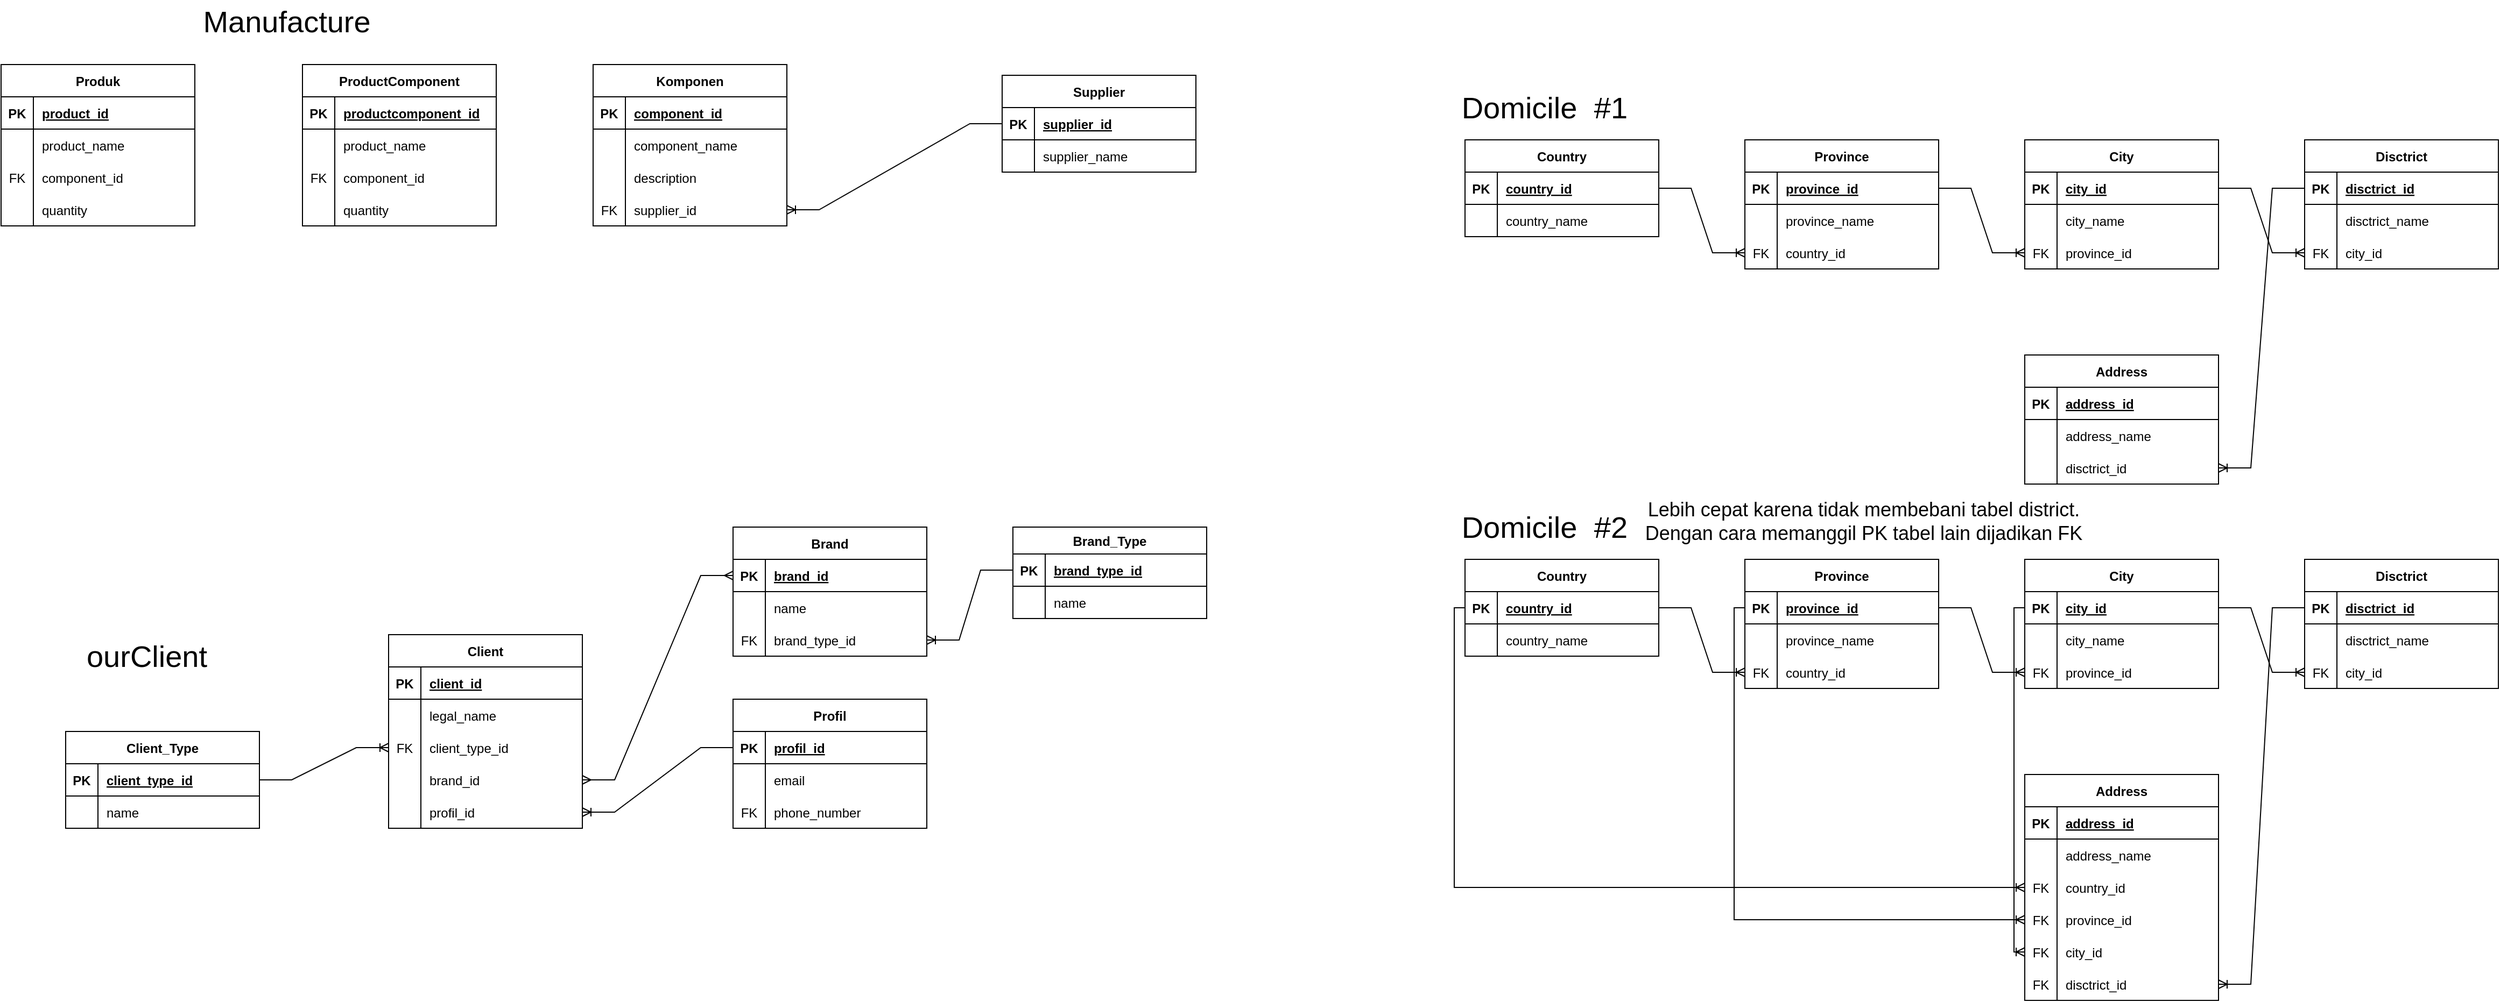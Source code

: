 <mxfile version="17.1.3" type="device"><diagram id="edwQGERAilZNZP_1BVVp" name="Page-1"><mxGraphModel dx="1237" dy="663" grid="1" gridSize="10" guides="1" tooltips="1" connect="1" arrows="1" fold="1" page="1" pageScale="1" pageWidth="827" pageHeight="1169" math="0" shadow="0"><root><mxCell id="0"/><mxCell id="1" parent="0"/><mxCell id="RhNRcy_C-CICoz1NCr0M-1" value="Produk" style="shape=table;startSize=30;container=1;collapsible=1;childLayout=tableLayout;fixedRows=1;rowLines=0;fontStyle=1;align=center;resizeLast=1;" parent="1" vertex="1"><mxGeometry x="20" y="90" width="180" height="150" as="geometry"/></mxCell><mxCell id="RhNRcy_C-CICoz1NCr0M-2" value="" style="shape=tableRow;horizontal=0;startSize=0;swimlaneHead=0;swimlaneBody=0;fillColor=none;collapsible=0;dropTarget=0;points=[[0,0.5],[1,0.5]];portConstraint=eastwest;top=0;left=0;right=0;bottom=1;" parent="RhNRcy_C-CICoz1NCr0M-1" vertex="1"><mxGeometry y="30" width="180" height="30" as="geometry"/></mxCell><mxCell id="RhNRcy_C-CICoz1NCr0M-3" value="PK" style="shape=partialRectangle;connectable=0;fillColor=none;top=0;left=0;bottom=0;right=0;fontStyle=1;overflow=hidden;" parent="RhNRcy_C-CICoz1NCr0M-2" vertex="1"><mxGeometry width="30" height="30" as="geometry"><mxRectangle width="30" height="30" as="alternateBounds"/></mxGeometry></mxCell><mxCell id="RhNRcy_C-CICoz1NCr0M-4" value="product_id" style="shape=partialRectangle;connectable=0;fillColor=none;top=0;left=0;bottom=0;right=0;align=left;spacingLeft=6;fontStyle=5;overflow=hidden;" parent="RhNRcy_C-CICoz1NCr0M-2" vertex="1"><mxGeometry x="30" width="150" height="30" as="geometry"><mxRectangle width="150" height="30" as="alternateBounds"/></mxGeometry></mxCell><mxCell id="RhNRcy_C-CICoz1NCr0M-5" value="" style="shape=tableRow;horizontal=0;startSize=0;swimlaneHead=0;swimlaneBody=0;fillColor=none;collapsible=0;dropTarget=0;points=[[0,0.5],[1,0.5]];portConstraint=eastwest;top=0;left=0;right=0;bottom=0;" parent="RhNRcy_C-CICoz1NCr0M-1" vertex="1"><mxGeometry y="60" width="180" height="30" as="geometry"/></mxCell><mxCell id="RhNRcy_C-CICoz1NCr0M-6" value="" style="shape=partialRectangle;connectable=0;fillColor=none;top=0;left=0;bottom=0;right=0;editable=1;overflow=hidden;" parent="RhNRcy_C-CICoz1NCr0M-5" vertex="1"><mxGeometry width="30" height="30" as="geometry"><mxRectangle width="30" height="30" as="alternateBounds"/></mxGeometry></mxCell><mxCell id="RhNRcy_C-CICoz1NCr0M-7" value="product_name" style="shape=partialRectangle;connectable=0;fillColor=none;top=0;left=0;bottom=0;right=0;align=left;spacingLeft=6;overflow=hidden;" parent="RhNRcy_C-CICoz1NCr0M-5" vertex="1"><mxGeometry x="30" width="150" height="30" as="geometry"><mxRectangle width="150" height="30" as="alternateBounds"/></mxGeometry></mxCell><mxCell id="RhNRcy_C-CICoz1NCr0M-8" value="" style="shape=tableRow;horizontal=0;startSize=0;swimlaneHead=0;swimlaneBody=0;fillColor=none;collapsible=0;dropTarget=0;points=[[0,0.5],[1,0.5]];portConstraint=eastwest;top=0;left=0;right=0;bottom=0;" parent="RhNRcy_C-CICoz1NCr0M-1" vertex="1"><mxGeometry y="90" width="180" height="30" as="geometry"/></mxCell><mxCell id="RhNRcy_C-CICoz1NCr0M-9" value="FK" style="shape=partialRectangle;connectable=0;fillColor=none;top=0;left=0;bottom=0;right=0;editable=1;overflow=hidden;" parent="RhNRcy_C-CICoz1NCr0M-8" vertex="1"><mxGeometry width="30" height="30" as="geometry"><mxRectangle width="30" height="30" as="alternateBounds"/></mxGeometry></mxCell><mxCell id="RhNRcy_C-CICoz1NCr0M-10" value="component_id" style="shape=partialRectangle;connectable=0;fillColor=none;top=0;left=0;bottom=0;right=0;align=left;spacingLeft=6;overflow=hidden;" parent="RhNRcy_C-CICoz1NCr0M-8" vertex="1"><mxGeometry x="30" width="150" height="30" as="geometry"><mxRectangle width="150" height="30" as="alternateBounds"/></mxGeometry></mxCell><mxCell id="RhNRcy_C-CICoz1NCr0M-11" value="" style="shape=tableRow;horizontal=0;startSize=0;swimlaneHead=0;swimlaneBody=0;fillColor=none;collapsible=0;dropTarget=0;points=[[0,0.5],[1,0.5]];portConstraint=eastwest;top=0;left=0;right=0;bottom=0;" parent="RhNRcy_C-CICoz1NCr0M-1" vertex="1"><mxGeometry y="120" width="180" height="30" as="geometry"/></mxCell><mxCell id="RhNRcy_C-CICoz1NCr0M-12" value="" style="shape=partialRectangle;connectable=0;fillColor=none;top=0;left=0;bottom=0;right=0;editable=1;overflow=hidden;" parent="RhNRcy_C-CICoz1NCr0M-11" vertex="1"><mxGeometry width="30" height="30" as="geometry"><mxRectangle width="30" height="30" as="alternateBounds"/></mxGeometry></mxCell><mxCell id="RhNRcy_C-CICoz1NCr0M-13" value="quantity" style="shape=partialRectangle;connectable=0;fillColor=none;top=0;left=0;bottom=0;right=0;align=left;spacingLeft=6;overflow=hidden;" parent="RhNRcy_C-CICoz1NCr0M-11" vertex="1"><mxGeometry x="30" width="150" height="30" as="geometry"><mxRectangle width="150" height="30" as="alternateBounds"/></mxGeometry></mxCell><mxCell id="RhNRcy_C-CICoz1NCr0M-14" value="Komponen" style="shape=table;startSize=30;container=1;collapsible=1;childLayout=tableLayout;fixedRows=1;rowLines=0;fontStyle=1;align=center;resizeLast=1;" parent="1" vertex="1"><mxGeometry x="570" y="90" width="180" height="150" as="geometry"/></mxCell><mxCell id="RhNRcy_C-CICoz1NCr0M-15" value="" style="shape=tableRow;horizontal=0;startSize=0;swimlaneHead=0;swimlaneBody=0;fillColor=none;collapsible=0;dropTarget=0;points=[[0,0.5],[1,0.5]];portConstraint=eastwest;top=0;left=0;right=0;bottom=1;" parent="RhNRcy_C-CICoz1NCr0M-14" vertex="1"><mxGeometry y="30" width="180" height="30" as="geometry"/></mxCell><mxCell id="RhNRcy_C-CICoz1NCr0M-16" value="PK" style="shape=partialRectangle;connectable=0;fillColor=none;top=0;left=0;bottom=0;right=0;fontStyle=1;overflow=hidden;" parent="RhNRcy_C-CICoz1NCr0M-15" vertex="1"><mxGeometry width="30" height="30" as="geometry"><mxRectangle width="30" height="30" as="alternateBounds"/></mxGeometry></mxCell><mxCell id="RhNRcy_C-CICoz1NCr0M-17" value="component_id" style="shape=partialRectangle;connectable=0;fillColor=none;top=0;left=0;bottom=0;right=0;align=left;spacingLeft=6;fontStyle=5;overflow=hidden;" parent="RhNRcy_C-CICoz1NCr0M-15" vertex="1"><mxGeometry x="30" width="150" height="30" as="geometry"><mxRectangle width="150" height="30" as="alternateBounds"/></mxGeometry></mxCell><mxCell id="RhNRcy_C-CICoz1NCr0M-18" value="" style="shape=tableRow;horizontal=0;startSize=0;swimlaneHead=0;swimlaneBody=0;fillColor=none;collapsible=0;dropTarget=0;points=[[0,0.5],[1,0.5]];portConstraint=eastwest;top=0;left=0;right=0;bottom=0;" parent="RhNRcy_C-CICoz1NCr0M-14" vertex="1"><mxGeometry y="60" width="180" height="30" as="geometry"/></mxCell><mxCell id="RhNRcy_C-CICoz1NCr0M-19" value="" style="shape=partialRectangle;connectable=0;fillColor=none;top=0;left=0;bottom=0;right=0;editable=1;overflow=hidden;" parent="RhNRcy_C-CICoz1NCr0M-18" vertex="1"><mxGeometry width="30" height="30" as="geometry"><mxRectangle width="30" height="30" as="alternateBounds"/></mxGeometry></mxCell><mxCell id="RhNRcy_C-CICoz1NCr0M-20" value="component_name" style="shape=partialRectangle;connectable=0;fillColor=none;top=0;left=0;bottom=0;right=0;align=left;spacingLeft=6;overflow=hidden;" parent="RhNRcy_C-CICoz1NCr0M-18" vertex="1"><mxGeometry x="30" width="150" height="30" as="geometry"><mxRectangle width="150" height="30" as="alternateBounds"/></mxGeometry></mxCell><mxCell id="RhNRcy_C-CICoz1NCr0M-21" value="" style="shape=tableRow;horizontal=0;startSize=0;swimlaneHead=0;swimlaneBody=0;fillColor=none;collapsible=0;dropTarget=0;points=[[0,0.5],[1,0.5]];portConstraint=eastwest;top=0;left=0;right=0;bottom=0;" parent="RhNRcy_C-CICoz1NCr0M-14" vertex="1"><mxGeometry y="90" width="180" height="30" as="geometry"/></mxCell><mxCell id="RhNRcy_C-CICoz1NCr0M-22" value="" style="shape=partialRectangle;connectable=0;fillColor=none;top=0;left=0;bottom=0;right=0;editable=1;overflow=hidden;" parent="RhNRcy_C-CICoz1NCr0M-21" vertex="1"><mxGeometry width="30" height="30" as="geometry"><mxRectangle width="30" height="30" as="alternateBounds"/></mxGeometry></mxCell><mxCell id="RhNRcy_C-CICoz1NCr0M-23" value="description" style="shape=partialRectangle;connectable=0;fillColor=none;top=0;left=0;bottom=0;right=0;align=left;spacingLeft=6;overflow=hidden;" parent="RhNRcy_C-CICoz1NCr0M-21" vertex="1"><mxGeometry x="30" width="150" height="30" as="geometry"><mxRectangle width="150" height="30" as="alternateBounds"/></mxGeometry></mxCell><mxCell id="RhNRcy_C-CICoz1NCr0M-24" value="" style="shape=tableRow;horizontal=0;startSize=0;swimlaneHead=0;swimlaneBody=0;fillColor=none;collapsible=0;dropTarget=0;points=[[0,0.5],[1,0.5]];portConstraint=eastwest;top=0;left=0;right=0;bottom=0;" parent="RhNRcy_C-CICoz1NCr0M-14" vertex="1"><mxGeometry y="120" width="180" height="30" as="geometry"/></mxCell><mxCell id="RhNRcy_C-CICoz1NCr0M-25" value="FK" style="shape=partialRectangle;connectable=0;fillColor=none;top=0;left=0;bottom=0;right=0;editable=1;overflow=hidden;" parent="RhNRcy_C-CICoz1NCr0M-24" vertex="1"><mxGeometry width="30" height="30" as="geometry"><mxRectangle width="30" height="30" as="alternateBounds"/></mxGeometry></mxCell><mxCell id="RhNRcy_C-CICoz1NCr0M-26" value="supplier_id" style="shape=partialRectangle;connectable=0;fillColor=none;top=0;left=0;bottom=0;right=0;align=left;spacingLeft=6;overflow=hidden;" parent="RhNRcy_C-CICoz1NCr0M-24" vertex="1"><mxGeometry x="30" width="150" height="30" as="geometry"><mxRectangle width="150" height="30" as="alternateBounds"/></mxGeometry></mxCell><mxCell id="RhNRcy_C-CICoz1NCr0M-27" value="Supplier" style="shape=table;startSize=30;container=1;collapsible=1;childLayout=tableLayout;fixedRows=1;rowLines=0;fontStyle=1;align=center;resizeLast=1;" parent="1" vertex="1"><mxGeometry x="950" y="100" width="180" height="90" as="geometry"/></mxCell><mxCell id="RhNRcy_C-CICoz1NCr0M-28" value="" style="shape=tableRow;horizontal=0;startSize=0;swimlaneHead=0;swimlaneBody=0;fillColor=none;collapsible=0;dropTarget=0;points=[[0,0.5],[1,0.5]];portConstraint=eastwest;top=0;left=0;right=0;bottom=1;" parent="RhNRcy_C-CICoz1NCr0M-27" vertex="1"><mxGeometry y="30" width="180" height="30" as="geometry"/></mxCell><mxCell id="RhNRcy_C-CICoz1NCr0M-29" value="PK" style="shape=partialRectangle;connectable=0;fillColor=none;top=0;left=0;bottom=0;right=0;fontStyle=1;overflow=hidden;" parent="RhNRcy_C-CICoz1NCr0M-28" vertex="1"><mxGeometry width="30" height="30" as="geometry"><mxRectangle width="30" height="30" as="alternateBounds"/></mxGeometry></mxCell><mxCell id="RhNRcy_C-CICoz1NCr0M-30" value="supplier_id" style="shape=partialRectangle;connectable=0;fillColor=none;top=0;left=0;bottom=0;right=0;align=left;spacingLeft=6;fontStyle=5;overflow=hidden;" parent="RhNRcy_C-CICoz1NCr0M-28" vertex="1"><mxGeometry x="30" width="150" height="30" as="geometry"><mxRectangle width="150" height="30" as="alternateBounds"/></mxGeometry></mxCell><mxCell id="RhNRcy_C-CICoz1NCr0M-31" value="" style="shape=tableRow;horizontal=0;startSize=0;swimlaneHead=0;swimlaneBody=0;fillColor=none;collapsible=0;dropTarget=0;points=[[0,0.5],[1,0.5]];portConstraint=eastwest;top=0;left=0;right=0;bottom=0;" parent="RhNRcy_C-CICoz1NCr0M-27" vertex="1"><mxGeometry y="60" width="180" height="30" as="geometry"/></mxCell><mxCell id="RhNRcy_C-CICoz1NCr0M-32" value="" style="shape=partialRectangle;connectable=0;fillColor=none;top=0;left=0;bottom=0;right=0;editable=1;overflow=hidden;" parent="RhNRcy_C-CICoz1NCr0M-31" vertex="1"><mxGeometry width="30" height="30" as="geometry"><mxRectangle width="30" height="30" as="alternateBounds"/></mxGeometry></mxCell><mxCell id="RhNRcy_C-CICoz1NCr0M-33" value="supplier_name" style="shape=partialRectangle;connectable=0;fillColor=none;top=0;left=0;bottom=0;right=0;align=left;spacingLeft=6;overflow=hidden;" parent="RhNRcy_C-CICoz1NCr0M-31" vertex="1"><mxGeometry x="30" width="150" height="30" as="geometry"><mxRectangle width="150" height="30" as="alternateBounds"/></mxGeometry></mxCell><mxCell id="RhNRcy_C-CICoz1NCr0M-41" value="" style="edgeStyle=entityRelationEdgeStyle;fontSize=12;html=1;endArrow=ERoneToMany;rounded=0;entryX=1;entryY=0.5;entryDx=0;entryDy=0;exitX=0;exitY=0.5;exitDx=0;exitDy=0;" parent="1" source="RhNRcy_C-CICoz1NCr0M-28" target="RhNRcy_C-CICoz1NCr0M-24" edge="1"><mxGeometry width="100" height="100" relative="1" as="geometry"><mxPoint x="520" y="250" as="sourcePoint"/><mxPoint x="620" y="150" as="targetPoint"/></mxGeometry></mxCell><mxCell id="RhNRcy_C-CICoz1NCr0M-42" value="Client" style="shape=table;startSize=30;container=1;collapsible=1;childLayout=tableLayout;fixedRows=1;rowLines=0;fontStyle=1;align=center;resizeLast=1;" parent="1" vertex="1"><mxGeometry x="380" y="620" width="180" height="180" as="geometry"/></mxCell><mxCell id="RhNRcy_C-CICoz1NCr0M-43" value="" style="shape=tableRow;horizontal=0;startSize=0;swimlaneHead=0;swimlaneBody=0;fillColor=none;collapsible=0;dropTarget=0;points=[[0,0.5],[1,0.5]];portConstraint=eastwest;top=0;left=0;right=0;bottom=1;" parent="RhNRcy_C-CICoz1NCr0M-42" vertex="1"><mxGeometry y="30" width="180" height="30" as="geometry"/></mxCell><mxCell id="RhNRcy_C-CICoz1NCr0M-44" value="PK" style="shape=partialRectangle;connectable=0;fillColor=none;top=0;left=0;bottom=0;right=0;fontStyle=1;overflow=hidden;" parent="RhNRcy_C-CICoz1NCr0M-43" vertex="1"><mxGeometry width="30" height="30" as="geometry"><mxRectangle width="30" height="30" as="alternateBounds"/></mxGeometry></mxCell><mxCell id="RhNRcy_C-CICoz1NCr0M-45" value="client_id" style="shape=partialRectangle;connectable=0;fillColor=none;top=0;left=0;bottom=0;right=0;align=left;spacingLeft=6;fontStyle=5;overflow=hidden;" parent="RhNRcy_C-CICoz1NCr0M-43" vertex="1"><mxGeometry x="30" width="150" height="30" as="geometry"><mxRectangle width="150" height="30" as="alternateBounds"/></mxGeometry></mxCell><mxCell id="RhNRcy_C-CICoz1NCr0M-46" value="" style="shape=tableRow;horizontal=0;startSize=0;swimlaneHead=0;swimlaneBody=0;fillColor=none;collapsible=0;dropTarget=0;points=[[0,0.5],[1,0.5]];portConstraint=eastwest;top=0;left=0;right=0;bottom=0;" parent="RhNRcy_C-CICoz1NCr0M-42" vertex="1"><mxGeometry y="60" width="180" height="30" as="geometry"/></mxCell><mxCell id="RhNRcy_C-CICoz1NCr0M-47" value="" style="shape=partialRectangle;connectable=0;fillColor=none;top=0;left=0;bottom=0;right=0;editable=1;overflow=hidden;" parent="RhNRcy_C-CICoz1NCr0M-46" vertex="1"><mxGeometry width="30" height="30" as="geometry"><mxRectangle width="30" height="30" as="alternateBounds"/></mxGeometry></mxCell><mxCell id="RhNRcy_C-CICoz1NCr0M-48" value="legal_name" style="shape=partialRectangle;connectable=0;fillColor=none;top=0;left=0;bottom=0;right=0;align=left;spacingLeft=6;overflow=hidden;" parent="RhNRcy_C-CICoz1NCr0M-46" vertex="1"><mxGeometry x="30" width="150" height="30" as="geometry"><mxRectangle width="150" height="30" as="alternateBounds"/></mxGeometry></mxCell><mxCell id="RhNRcy_C-CICoz1NCr0M-49" value="" style="shape=tableRow;horizontal=0;startSize=0;swimlaneHead=0;swimlaneBody=0;fillColor=none;collapsible=0;dropTarget=0;points=[[0,0.5],[1,0.5]];portConstraint=eastwest;top=0;left=0;right=0;bottom=0;" parent="RhNRcy_C-CICoz1NCr0M-42" vertex="1"><mxGeometry y="90" width="180" height="30" as="geometry"/></mxCell><mxCell id="RhNRcy_C-CICoz1NCr0M-50" value="FK" style="shape=partialRectangle;connectable=0;fillColor=none;top=0;left=0;bottom=0;right=0;editable=1;overflow=hidden;" parent="RhNRcy_C-CICoz1NCr0M-49" vertex="1"><mxGeometry width="30" height="30" as="geometry"><mxRectangle width="30" height="30" as="alternateBounds"/></mxGeometry></mxCell><mxCell id="RhNRcy_C-CICoz1NCr0M-51" value="client_type_id" style="shape=partialRectangle;connectable=0;fillColor=none;top=0;left=0;bottom=0;right=0;align=left;spacingLeft=6;overflow=hidden;" parent="RhNRcy_C-CICoz1NCr0M-49" vertex="1"><mxGeometry x="30" width="150" height="30" as="geometry"><mxRectangle width="150" height="30" as="alternateBounds"/></mxGeometry></mxCell><mxCell id="RhNRcy_C-CICoz1NCr0M-52" value="" style="shape=tableRow;horizontal=0;startSize=0;swimlaneHead=0;swimlaneBody=0;fillColor=none;collapsible=0;dropTarget=0;points=[[0,0.5],[1,0.5]];portConstraint=eastwest;top=0;left=0;right=0;bottom=0;" parent="RhNRcy_C-CICoz1NCr0M-42" vertex="1"><mxGeometry y="120" width="180" height="30" as="geometry"/></mxCell><mxCell id="RhNRcy_C-CICoz1NCr0M-53" value="" style="shape=partialRectangle;connectable=0;fillColor=none;top=0;left=0;bottom=0;right=0;editable=1;overflow=hidden;" parent="RhNRcy_C-CICoz1NCr0M-52" vertex="1"><mxGeometry width="30" height="30" as="geometry"><mxRectangle width="30" height="30" as="alternateBounds"/></mxGeometry></mxCell><mxCell id="RhNRcy_C-CICoz1NCr0M-54" value="brand_id" style="shape=partialRectangle;connectable=0;fillColor=none;top=0;left=0;bottom=0;right=0;align=left;spacingLeft=6;overflow=hidden;" parent="RhNRcy_C-CICoz1NCr0M-52" vertex="1"><mxGeometry x="30" width="150" height="30" as="geometry"><mxRectangle width="150" height="30" as="alternateBounds"/></mxGeometry></mxCell><mxCell id="RhNRcy_C-CICoz1NCr0M-107" style="shape=tableRow;horizontal=0;startSize=0;swimlaneHead=0;swimlaneBody=0;fillColor=none;collapsible=0;dropTarget=0;points=[[0,0.5],[1,0.5]];portConstraint=eastwest;top=0;left=0;right=0;bottom=0;" parent="RhNRcy_C-CICoz1NCr0M-42" vertex="1"><mxGeometry y="150" width="180" height="30" as="geometry"/></mxCell><mxCell id="RhNRcy_C-CICoz1NCr0M-108" style="shape=partialRectangle;connectable=0;fillColor=none;top=0;left=0;bottom=0;right=0;editable=1;overflow=hidden;" parent="RhNRcy_C-CICoz1NCr0M-107" vertex="1"><mxGeometry width="30" height="30" as="geometry"><mxRectangle width="30" height="30" as="alternateBounds"/></mxGeometry></mxCell><mxCell id="RhNRcy_C-CICoz1NCr0M-109" value="profil_id" style="shape=partialRectangle;connectable=0;fillColor=none;top=0;left=0;bottom=0;right=0;align=left;spacingLeft=6;overflow=hidden;" parent="RhNRcy_C-CICoz1NCr0M-107" vertex="1"><mxGeometry x="30" width="150" height="30" as="geometry"><mxRectangle width="150" height="30" as="alternateBounds"/></mxGeometry></mxCell><mxCell id="RhNRcy_C-CICoz1NCr0M-55" value="Client_Type" style="shape=table;startSize=30;container=1;collapsible=1;childLayout=tableLayout;fixedRows=1;rowLines=0;fontStyle=1;align=center;resizeLast=1;" parent="1" vertex="1"><mxGeometry x="80" y="710" width="180" height="90" as="geometry"/></mxCell><mxCell id="RhNRcy_C-CICoz1NCr0M-56" value="" style="shape=tableRow;horizontal=0;startSize=0;swimlaneHead=0;swimlaneBody=0;fillColor=none;collapsible=0;dropTarget=0;points=[[0,0.5],[1,0.5]];portConstraint=eastwest;top=0;left=0;right=0;bottom=1;" parent="RhNRcy_C-CICoz1NCr0M-55" vertex="1"><mxGeometry y="30" width="180" height="30" as="geometry"/></mxCell><mxCell id="RhNRcy_C-CICoz1NCr0M-57" value="PK" style="shape=partialRectangle;connectable=0;fillColor=none;top=0;left=0;bottom=0;right=0;fontStyle=1;overflow=hidden;" parent="RhNRcy_C-CICoz1NCr0M-56" vertex="1"><mxGeometry width="30" height="30" as="geometry"><mxRectangle width="30" height="30" as="alternateBounds"/></mxGeometry></mxCell><mxCell id="RhNRcy_C-CICoz1NCr0M-58" value="client_type_id" style="shape=partialRectangle;connectable=0;fillColor=none;top=0;left=0;bottom=0;right=0;align=left;spacingLeft=6;fontStyle=5;overflow=hidden;" parent="RhNRcy_C-CICoz1NCr0M-56" vertex="1"><mxGeometry x="30" width="150" height="30" as="geometry"><mxRectangle width="150" height="30" as="alternateBounds"/></mxGeometry></mxCell><mxCell id="RhNRcy_C-CICoz1NCr0M-59" value="" style="shape=tableRow;horizontal=0;startSize=0;swimlaneHead=0;swimlaneBody=0;fillColor=none;collapsible=0;dropTarget=0;points=[[0,0.5],[1,0.5]];portConstraint=eastwest;top=0;left=0;right=0;bottom=0;" parent="RhNRcy_C-CICoz1NCr0M-55" vertex="1"><mxGeometry y="60" width="180" height="30" as="geometry"/></mxCell><mxCell id="RhNRcy_C-CICoz1NCr0M-60" value="" style="shape=partialRectangle;connectable=0;fillColor=none;top=0;left=0;bottom=0;right=0;editable=1;overflow=hidden;" parent="RhNRcy_C-CICoz1NCr0M-59" vertex="1"><mxGeometry width="30" height="30" as="geometry"><mxRectangle width="30" height="30" as="alternateBounds"/></mxGeometry></mxCell><mxCell id="RhNRcy_C-CICoz1NCr0M-61" value="name" style="shape=partialRectangle;connectable=0;fillColor=none;top=0;left=0;bottom=0;right=0;align=left;spacingLeft=6;overflow=hidden;" parent="RhNRcy_C-CICoz1NCr0M-59" vertex="1"><mxGeometry x="30" width="150" height="30" as="geometry"><mxRectangle width="150" height="30" as="alternateBounds"/></mxGeometry></mxCell><mxCell id="RhNRcy_C-CICoz1NCr0M-68" value="Brand" style="shape=table;startSize=30;container=1;collapsible=1;childLayout=tableLayout;fixedRows=1;rowLines=0;fontStyle=1;align=center;resizeLast=1;" parent="1" vertex="1"><mxGeometry x="700" y="520" width="180" height="120" as="geometry"/></mxCell><mxCell id="RhNRcy_C-CICoz1NCr0M-69" value="" style="shape=tableRow;horizontal=0;startSize=0;swimlaneHead=0;swimlaneBody=0;fillColor=none;collapsible=0;dropTarget=0;points=[[0,0.5],[1,0.5]];portConstraint=eastwest;top=0;left=0;right=0;bottom=1;" parent="RhNRcy_C-CICoz1NCr0M-68" vertex="1"><mxGeometry y="30" width="180" height="30" as="geometry"/></mxCell><mxCell id="RhNRcy_C-CICoz1NCr0M-70" value="PK" style="shape=partialRectangle;connectable=0;fillColor=none;top=0;left=0;bottom=0;right=0;fontStyle=1;overflow=hidden;" parent="RhNRcy_C-CICoz1NCr0M-69" vertex="1"><mxGeometry width="30" height="30" as="geometry"><mxRectangle width="30" height="30" as="alternateBounds"/></mxGeometry></mxCell><mxCell id="RhNRcy_C-CICoz1NCr0M-71" value="brand_id" style="shape=partialRectangle;connectable=0;fillColor=none;top=0;left=0;bottom=0;right=0;align=left;spacingLeft=6;fontStyle=5;overflow=hidden;" parent="RhNRcy_C-CICoz1NCr0M-69" vertex="1"><mxGeometry x="30" width="150" height="30" as="geometry"><mxRectangle width="150" height="30" as="alternateBounds"/></mxGeometry></mxCell><mxCell id="RhNRcy_C-CICoz1NCr0M-72" value="" style="shape=tableRow;horizontal=0;startSize=0;swimlaneHead=0;swimlaneBody=0;fillColor=none;collapsible=0;dropTarget=0;points=[[0,0.5],[1,0.5]];portConstraint=eastwest;top=0;left=0;right=0;bottom=0;" parent="RhNRcy_C-CICoz1NCr0M-68" vertex="1"><mxGeometry y="60" width="180" height="30" as="geometry"/></mxCell><mxCell id="RhNRcy_C-CICoz1NCr0M-73" value="" style="shape=partialRectangle;connectable=0;fillColor=none;top=0;left=0;bottom=0;right=0;editable=1;overflow=hidden;" parent="RhNRcy_C-CICoz1NCr0M-72" vertex="1"><mxGeometry width="30" height="30" as="geometry"><mxRectangle width="30" height="30" as="alternateBounds"/></mxGeometry></mxCell><mxCell id="RhNRcy_C-CICoz1NCr0M-74" value="name" style="shape=partialRectangle;connectable=0;fillColor=none;top=0;left=0;bottom=0;right=0;align=left;spacingLeft=6;overflow=hidden;" parent="RhNRcy_C-CICoz1NCr0M-72" vertex="1"><mxGeometry x="30" width="150" height="30" as="geometry"><mxRectangle width="150" height="30" as="alternateBounds"/></mxGeometry></mxCell><mxCell id="RhNRcy_C-CICoz1NCr0M-75" value="" style="shape=tableRow;horizontal=0;startSize=0;swimlaneHead=0;swimlaneBody=0;fillColor=none;collapsible=0;dropTarget=0;points=[[0,0.5],[1,0.5]];portConstraint=eastwest;top=0;left=0;right=0;bottom=0;" parent="RhNRcy_C-CICoz1NCr0M-68" vertex="1"><mxGeometry y="90" width="180" height="30" as="geometry"/></mxCell><mxCell id="RhNRcy_C-CICoz1NCr0M-76" value="FK" style="shape=partialRectangle;connectable=0;fillColor=none;top=0;left=0;bottom=0;right=0;editable=1;overflow=hidden;" parent="RhNRcy_C-CICoz1NCr0M-75" vertex="1"><mxGeometry width="30" height="30" as="geometry"><mxRectangle width="30" height="30" as="alternateBounds"/></mxGeometry></mxCell><mxCell id="RhNRcy_C-CICoz1NCr0M-77" value="brand_type_id" style="shape=partialRectangle;connectable=0;fillColor=none;top=0;left=0;bottom=0;right=0;align=left;spacingLeft=6;overflow=hidden;" parent="RhNRcy_C-CICoz1NCr0M-75" vertex="1"><mxGeometry x="30" width="150" height="30" as="geometry"><mxRectangle width="150" height="30" as="alternateBounds"/></mxGeometry></mxCell><mxCell id="RhNRcy_C-CICoz1NCr0M-81" value="Brand_Type" style="shape=table;startSize=25;container=1;collapsible=1;childLayout=tableLayout;fixedRows=1;rowLines=0;fontStyle=1;align=center;resizeLast=1;" parent="1" vertex="1"><mxGeometry x="960" y="520" width="180" height="85" as="geometry"/></mxCell><mxCell id="RhNRcy_C-CICoz1NCr0M-82" value="" style="shape=tableRow;horizontal=0;startSize=0;swimlaneHead=0;swimlaneBody=0;fillColor=none;collapsible=0;dropTarget=0;points=[[0,0.5],[1,0.5]];portConstraint=eastwest;top=0;left=0;right=0;bottom=1;" parent="RhNRcy_C-CICoz1NCr0M-81" vertex="1"><mxGeometry y="25" width="180" height="30" as="geometry"/></mxCell><mxCell id="RhNRcy_C-CICoz1NCr0M-83" value="PK" style="shape=partialRectangle;connectable=0;fillColor=none;top=0;left=0;bottom=0;right=0;fontStyle=1;overflow=hidden;" parent="RhNRcy_C-CICoz1NCr0M-82" vertex="1"><mxGeometry width="30" height="30" as="geometry"><mxRectangle width="30" height="30" as="alternateBounds"/></mxGeometry></mxCell><mxCell id="RhNRcy_C-CICoz1NCr0M-84" value="brand_type_id" style="shape=partialRectangle;connectable=0;fillColor=none;top=0;left=0;bottom=0;right=0;align=left;spacingLeft=6;fontStyle=5;overflow=hidden;" parent="RhNRcy_C-CICoz1NCr0M-82" vertex="1"><mxGeometry x="30" width="150" height="30" as="geometry"><mxRectangle width="150" height="30" as="alternateBounds"/></mxGeometry></mxCell><mxCell id="RhNRcy_C-CICoz1NCr0M-85" value="" style="shape=tableRow;horizontal=0;startSize=0;swimlaneHead=0;swimlaneBody=0;fillColor=none;collapsible=0;dropTarget=0;points=[[0,0.5],[1,0.5]];portConstraint=eastwest;top=0;left=0;right=0;bottom=0;" parent="RhNRcy_C-CICoz1NCr0M-81" vertex="1"><mxGeometry y="55" width="180" height="30" as="geometry"/></mxCell><mxCell id="RhNRcy_C-CICoz1NCr0M-86" value="" style="shape=partialRectangle;connectable=0;fillColor=none;top=0;left=0;bottom=0;right=0;editable=1;overflow=hidden;" parent="RhNRcy_C-CICoz1NCr0M-85" vertex="1"><mxGeometry width="30" height="30" as="geometry"><mxRectangle width="30" height="30" as="alternateBounds"/></mxGeometry></mxCell><mxCell id="RhNRcy_C-CICoz1NCr0M-87" value="name" style="shape=partialRectangle;connectable=0;fillColor=none;top=0;left=0;bottom=0;right=0;align=left;spacingLeft=6;overflow=hidden;" parent="RhNRcy_C-CICoz1NCr0M-85" vertex="1"><mxGeometry x="30" width="150" height="30" as="geometry"><mxRectangle width="150" height="30" as="alternateBounds"/></mxGeometry></mxCell><mxCell id="RhNRcy_C-CICoz1NCr0M-94" value="Profil" style="shape=table;startSize=30;container=1;collapsible=1;childLayout=tableLayout;fixedRows=1;rowLines=0;fontStyle=1;align=center;resizeLast=1;" parent="1" vertex="1"><mxGeometry x="700" y="680" width="180" height="120" as="geometry"/></mxCell><mxCell id="RhNRcy_C-CICoz1NCr0M-95" value="" style="shape=tableRow;horizontal=0;startSize=0;swimlaneHead=0;swimlaneBody=0;fillColor=none;collapsible=0;dropTarget=0;points=[[0,0.5],[1,0.5]];portConstraint=eastwest;top=0;left=0;right=0;bottom=1;" parent="RhNRcy_C-CICoz1NCr0M-94" vertex="1"><mxGeometry y="30" width="180" height="30" as="geometry"/></mxCell><mxCell id="RhNRcy_C-CICoz1NCr0M-96" value="PK" style="shape=partialRectangle;connectable=0;fillColor=none;top=0;left=0;bottom=0;right=0;fontStyle=1;overflow=hidden;" parent="RhNRcy_C-CICoz1NCr0M-95" vertex="1"><mxGeometry width="30" height="30" as="geometry"><mxRectangle width="30" height="30" as="alternateBounds"/></mxGeometry></mxCell><mxCell id="RhNRcy_C-CICoz1NCr0M-97" value="profil_id" style="shape=partialRectangle;connectable=0;fillColor=none;top=0;left=0;bottom=0;right=0;align=left;spacingLeft=6;fontStyle=5;overflow=hidden;" parent="RhNRcy_C-CICoz1NCr0M-95" vertex="1"><mxGeometry x="30" width="150" height="30" as="geometry"><mxRectangle width="150" height="30" as="alternateBounds"/></mxGeometry></mxCell><mxCell id="RhNRcy_C-CICoz1NCr0M-98" value="" style="shape=tableRow;horizontal=0;startSize=0;swimlaneHead=0;swimlaneBody=0;fillColor=none;collapsible=0;dropTarget=0;points=[[0,0.5],[1,0.5]];portConstraint=eastwest;top=0;left=0;right=0;bottom=0;" parent="RhNRcy_C-CICoz1NCr0M-94" vertex="1"><mxGeometry y="60" width="180" height="30" as="geometry"/></mxCell><mxCell id="RhNRcy_C-CICoz1NCr0M-99" value="" style="shape=partialRectangle;connectable=0;fillColor=none;top=0;left=0;bottom=0;right=0;editable=1;overflow=hidden;" parent="RhNRcy_C-CICoz1NCr0M-98" vertex="1"><mxGeometry width="30" height="30" as="geometry"><mxRectangle width="30" height="30" as="alternateBounds"/></mxGeometry></mxCell><mxCell id="RhNRcy_C-CICoz1NCr0M-100" value="email" style="shape=partialRectangle;connectable=0;fillColor=none;top=0;left=0;bottom=0;right=0;align=left;spacingLeft=6;overflow=hidden;" parent="RhNRcy_C-CICoz1NCr0M-98" vertex="1"><mxGeometry x="30" width="150" height="30" as="geometry"><mxRectangle width="150" height="30" as="alternateBounds"/></mxGeometry></mxCell><mxCell id="RhNRcy_C-CICoz1NCr0M-101" value="" style="shape=tableRow;horizontal=0;startSize=0;swimlaneHead=0;swimlaneBody=0;fillColor=none;collapsible=0;dropTarget=0;points=[[0,0.5],[1,0.5]];portConstraint=eastwest;top=0;left=0;right=0;bottom=0;" parent="RhNRcy_C-CICoz1NCr0M-94" vertex="1"><mxGeometry y="90" width="180" height="30" as="geometry"/></mxCell><mxCell id="RhNRcy_C-CICoz1NCr0M-102" value="FK" style="shape=partialRectangle;connectable=0;fillColor=none;top=0;left=0;bottom=0;right=0;editable=1;overflow=hidden;" parent="RhNRcy_C-CICoz1NCr0M-101" vertex="1"><mxGeometry width="30" height="30" as="geometry"><mxRectangle width="30" height="30" as="alternateBounds"/></mxGeometry></mxCell><mxCell id="RhNRcy_C-CICoz1NCr0M-103" value="phone_number" style="shape=partialRectangle;connectable=0;fillColor=none;top=0;left=0;bottom=0;right=0;align=left;spacingLeft=6;overflow=hidden;" parent="RhNRcy_C-CICoz1NCr0M-101" vertex="1"><mxGeometry x="30" width="150" height="30" as="geometry"><mxRectangle width="150" height="30" as="alternateBounds"/></mxGeometry></mxCell><mxCell id="RhNRcy_C-CICoz1NCr0M-110" value="" style="edgeStyle=entityRelationEdgeStyle;fontSize=12;html=1;endArrow=ERmany;startArrow=ERmany;rounded=0;entryX=0;entryY=0.5;entryDx=0;entryDy=0;exitX=1;exitY=0.5;exitDx=0;exitDy=0;" parent="1" source="RhNRcy_C-CICoz1NCr0M-52" target="RhNRcy_C-CICoz1NCr0M-69" edge="1"><mxGeometry width="100" height="100" relative="1" as="geometry"><mxPoint x="860" y="670" as="sourcePoint"/><mxPoint x="960" y="570" as="targetPoint"/></mxGeometry></mxCell><mxCell id="RhNRcy_C-CICoz1NCr0M-111" value="" style="edgeStyle=entityRelationEdgeStyle;fontSize=12;html=1;endArrow=ERoneToMany;rounded=0;entryX=0;entryY=0.5;entryDx=0;entryDy=0;exitX=1;exitY=0.5;exitDx=0;exitDy=0;" parent="1" source="RhNRcy_C-CICoz1NCr0M-56" target="RhNRcy_C-CICoz1NCr0M-49" edge="1"><mxGeometry width="100" height="100" relative="1" as="geometry"><mxPoint x="860" y="670" as="sourcePoint"/><mxPoint x="960" y="570" as="targetPoint"/></mxGeometry></mxCell><mxCell id="RhNRcy_C-CICoz1NCr0M-114" value="" style="edgeStyle=entityRelationEdgeStyle;fontSize=12;html=1;endArrow=ERoneToMany;rounded=0;entryX=1;entryY=0.5;entryDx=0;entryDy=0;exitX=0;exitY=0.5;exitDx=0;exitDy=0;" parent="1" source="RhNRcy_C-CICoz1NCr0M-95" target="RhNRcy_C-CICoz1NCr0M-107" edge="1"><mxGeometry width="100" height="100" relative="1" as="geometry"><mxPoint x="720" y="710" as="sourcePoint"/><mxPoint x="820" y="610" as="targetPoint"/></mxGeometry></mxCell><mxCell id="RhNRcy_C-CICoz1NCr0M-115" value="" style="edgeStyle=entityRelationEdgeStyle;fontSize=12;html=1;endArrow=ERoneToMany;rounded=0;entryX=1;entryY=0.5;entryDx=0;entryDy=0;exitX=0;exitY=0.5;exitDx=0;exitDy=0;" parent="1" source="RhNRcy_C-CICoz1NCr0M-82" target="RhNRcy_C-CICoz1NCr0M-75" edge="1"><mxGeometry width="100" height="100" relative="1" as="geometry"><mxPoint x="720" y="710" as="sourcePoint"/><mxPoint x="820" y="610" as="targetPoint"/></mxGeometry></mxCell><mxCell id="TiEHV_G57oO5BDPYc2V6-1" value="Country" style="shape=table;startSize=30;container=1;collapsible=1;childLayout=tableLayout;fixedRows=1;rowLines=0;fontStyle=1;align=center;resizeLast=1;" vertex="1" parent="1"><mxGeometry x="1380" y="160" width="180" height="90" as="geometry"/></mxCell><mxCell id="TiEHV_G57oO5BDPYc2V6-2" value="" style="shape=tableRow;horizontal=0;startSize=0;swimlaneHead=0;swimlaneBody=0;fillColor=none;collapsible=0;dropTarget=0;points=[[0,0.5],[1,0.5]];portConstraint=eastwest;top=0;left=0;right=0;bottom=1;" vertex="1" parent="TiEHV_G57oO5BDPYc2V6-1"><mxGeometry y="30" width="180" height="30" as="geometry"/></mxCell><mxCell id="TiEHV_G57oO5BDPYc2V6-3" value="PK" style="shape=partialRectangle;connectable=0;fillColor=none;top=0;left=0;bottom=0;right=0;fontStyle=1;overflow=hidden;" vertex="1" parent="TiEHV_G57oO5BDPYc2V6-2"><mxGeometry width="30" height="30" as="geometry"><mxRectangle width="30" height="30" as="alternateBounds"/></mxGeometry></mxCell><mxCell id="TiEHV_G57oO5BDPYc2V6-4" value="country_id" style="shape=partialRectangle;connectable=0;fillColor=none;top=0;left=0;bottom=0;right=0;align=left;spacingLeft=6;fontStyle=5;overflow=hidden;" vertex="1" parent="TiEHV_G57oO5BDPYc2V6-2"><mxGeometry x="30" width="150" height="30" as="geometry"><mxRectangle width="150" height="30" as="alternateBounds"/></mxGeometry></mxCell><mxCell id="TiEHV_G57oO5BDPYc2V6-5" value="" style="shape=tableRow;horizontal=0;startSize=0;swimlaneHead=0;swimlaneBody=0;fillColor=none;collapsible=0;dropTarget=0;points=[[0,0.5],[1,0.5]];portConstraint=eastwest;top=0;left=0;right=0;bottom=0;" vertex="1" parent="TiEHV_G57oO5BDPYc2V6-1"><mxGeometry y="60" width="180" height="30" as="geometry"/></mxCell><mxCell id="TiEHV_G57oO5BDPYc2V6-6" value="" style="shape=partialRectangle;connectable=0;fillColor=none;top=0;left=0;bottom=0;right=0;editable=1;overflow=hidden;" vertex="1" parent="TiEHV_G57oO5BDPYc2V6-5"><mxGeometry width="30" height="30" as="geometry"><mxRectangle width="30" height="30" as="alternateBounds"/></mxGeometry></mxCell><mxCell id="TiEHV_G57oO5BDPYc2V6-7" value="country_name" style="shape=partialRectangle;connectable=0;fillColor=none;top=0;left=0;bottom=0;right=0;align=left;spacingLeft=6;overflow=hidden;" vertex="1" parent="TiEHV_G57oO5BDPYc2V6-5"><mxGeometry x="30" width="150" height="30" as="geometry"><mxRectangle width="150" height="30" as="alternateBounds"/></mxGeometry></mxCell><mxCell id="TiEHV_G57oO5BDPYc2V6-14" value="Manufacture" style="text;html=1;align=center;verticalAlign=middle;resizable=0;points=[];autosize=1;strokeColor=none;fillColor=none;fontSize=28;" vertex="1" parent="1"><mxGeometry x="200" y="30" width="170" height="40" as="geometry"/></mxCell><mxCell id="TiEHV_G57oO5BDPYc2V6-15" value="ourClient" style="text;html=1;align=center;verticalAlign=middle;resizable=0;points=[];autosize=1;strokeColor=none;fillColor=none;fontSize=28;" vertex="1" parent="1"><mxGeometry x="90" y="620" width="130" height="40" as="geometry"/></mxCell><mxCell id="TiEHV_G57oO5BDPYc2V6-16" value="Domicile" style="text;html=1;align=center;verticalAlign=middle;resizable=0;points=[];autosize=1;strokeColor=none;fillColor=none;fontSize=28;" vertex="1" parent="1"><mxGeometry x="1370" y="110" width="120" height="40" as="geometry"/></mxCell><mxCell id="TiEHV_G57oO5BDPYc2V6-17" value="Province" style="shape=table;startSize=30;container=1;collapsible=1;childLayout=tableLayout;fixedRows=1;rowLines=0;fontStyle=1;align=center;resizeLast=1;" vertex="1" parent="1"><mxGeometry x="1640" y="160" width="180" height="120" as="geometry"/></mxCell><mxCell id="TiEHV_G57oO5BDPYc2V6-18" value="" style="shape=tableRow;horizontal=0;startSize=0;swimlaneHead=0;swimlaneBody=0;fillColor=none;collapsible=0;dropTarget=0;points=[[0,0.5],[1,0.5]];portConstraint=eastwest;top=0;left=0;right=0;bottom=1;" vertex="1" parent="TiEHV_G57oO5BDPYc2V6-17"><mxGeometry y="30" width="180" height="30" as="geometry"/></mxCell><mxCell id="TiEHV_G57oO5BDPYc2V6-19" value="PK" style="shape=partialRectangle;connectable=0;fillColor=none;top=0;left=0;bottom=0;right=0;fontStyle=1;overflow=hidden;" vertex="1" parent="TiEHV_G57oO5BDPYc2V6-18"><mxGeometry width="30" height="30" as="geometry"><mxRectangle width="30" height="30" as="alternateBounds"/></mxGeometry></mxCell><mxCell id="TiEHV_G57oO5BDPYc2V6-20" value="province_id" style="shape=partialRectangle;connectable=0;fillColor=none;top=0;left=0;bottom=0;right=0;align=left;spacingLeft=6;fontStyle=5;overflow=hidden;" vertex="1" parent="TiEHV_G57oO5BDPYc2V6-18"><mxGeometry x="30" width="150" height="30" as="geometry"><mxRectangle width="150" height="30" as="alternateBounds"/></mxGeometry></mxCell><mxCell id="TiEHV_G57oO5BDPYc2V6-21" value="" style="shape=tableRow;horizontal=0;startSize=0;swimlaneHead=0;swimlaneBody=0;fillColor=none;collapsible=0;dropTarget=0;points=[[0,0.5],[1,0.5]];portConstraint=eastwest;top=0;left=0;right=0;bottom=0;" vertex="1" parent="TiEHV_G57oO5BDPYc2V6-17"><mxGeometry y="60" width="180" height="30" as="geometry"/></mxCell><mxCell id="TiEHV_G57oO5BDPYc2V6-22" value="" style="shape=partialRectangle;connectable=0;fillColor=none;top=0;left=0;bottom=0;right=0;editable=1;overflow=hidden;" vertex="1" parent="TiEHV_G57oO5BDPYc2V6-21"><mxGeometry width="30" height="30" as="geometry"><mxRectangle width="30" height="30" as="alternateBounds"/></mxGeometry></mxCell><mxCell id="TiEHV_G57oO5BDPYc2V6-23" value="province_name" style="shape=partialRectangle;connectable=0;fillColor=none;top=0;left=0;bottom=0;right=0;align=left;spacingLeft=6;overflow=hidden;" vertex="1" parent="TiEHV_G57oO5BDPYc2V6-21"><mxGeometry x="30" width="150" height="30" as="geometry"><mxRectangle width="150" height="30" as="alternateBounds"/></mxGeometry></mxCell><mxCell id="TiEHV_G57oO5BDPYc2V6-24" style="shape=tableRow;horizontal=0;startSize=0;swimlaneHead=0;swimlaneBody=0;fillColor=none;collapsible=0;dropTarget=0;points=[[0,0.5],[1,0.5]];portConstraint=eastwest;top=0;left=0;right=0;bottom=0;" vertex="1" parent="TiEHV_G57oO5BDPYc2V6-17"><mxGeometry y="90" width="180" height="30" as="geometry"/></mxCell><mxCell id="TiEHV_G57oO5BDPYc2V6-25" value="FK" style="shape=partialRectangle;connectable=0;fillColor=none;top=0;left=0;bottom=0;right=0;editable=1;overflow=hidden;" vertex="1" parent="TiEHV_G57oO5BDPYc2V6-24"><mxGeometry width="30" height="30" as="geometry"><mxRectangle width="30" height="30" as="alternateBounds"/></mxGeometry></mxCell><mxCell id="TiEHV_G57oO5BDPYc2V6-26" value="country_id" style="shape=partialRectangle;connectable=0;fillColor=none;top=0;left=0;bottom=0;right=0;align=left;spacingLeft=6;overflow=hidden;" vertex="1" parent="TiEHV_G57oO5BDPYc2V6-24"><mxGeometry x="30" width="150" height="30" as="geometry"><mxRectangle width="150" height="30" as="alternateBounds"/></mxGeometry></mxCell><mxCell id="TiEHV_G57oO5BDPYc2V6-27" value="City" style="shape=table;startSize=30;container=1;collapsible=1;childLayout=tableLayout;fixedRows=1;rowLines=0;fontStyle=1;align=center;resizeLast=1;" vertex="1" parent="1"><mxGeometry x="1900" y="160" width="180" height="120" as="geometry"/></mxCell><mxCell id="TiEHV_G57oO5BDPYc2V6-28" value="" style="shape=tableRow;horizontal=0;startSize=0;swimlaneHead=0;swimlaneBody=0;fillColor=none;collapsible=0;dropTarget=0;points=[[0,0.5],[1,0.5]];portConstraint=eastwest;top=0;left=0;right=0;bottom=1;" vertex="1" parent="TiEHV_G57oO5BDPYc2V6-27"><mxGeometry y="30" width="180" height="30" as="geometry"/></mxCell><mxCell id="TiEHV_G57oO5BDPYc2V6-29" value="PK" style="shape=partialRectangle;connectable=0;fillColor=none;top=0;left=0;bottom=0;right=0;fontStyle=1;overflow=hidden;" vertex="1" parent="TiEHV_G57oO5BDPYc2V6-28"><mxGeometry width="30" height="30" as="geometry"><mxRectangle width="30" height="30" as="alternateBounds"/></mxGeometry></mxCell><mxCell id="TiEHV_G57oO5BDPYc2V6-30" value="city_id" style="shape=partialRectangle;connectable=0;fillColor=none;top=0;left=0;bottom=0;right=0;align=left;spacingLeft=6;fontStyle=5;overflow=hidden;" vertex="1" parent="TiEHV_G57oO5BDPYc2V6-28"><mxGeometry x="30" width="150" height="30" as="geometry"><mxRectangle width="150" height="30" as="alternateBounds"/></mxGeometry></mxCell><mxCell id="TiEHV_G57oO5BDPYc2V6-31" value="" style="shape=tableRow;horizontal=0;startSize=0;swimlaneHead=0;swimlaneBody=0;fillColor=none;collapsible=0;dropTarget=0;points=[[0,0.5],[1,0.5]];portConstraint=eastwest;top=0;left=0;right=0;bottom=0;" vertex="1" parent="TiEHV_G57oO5BDPYc2V6-27"><mxGeometry y="60" width="180" height="30" as="geometry"/></mxCell><mxCell id="TiEHV_G57oO5BDPYc2V6-32" value="" style="shape=partialRectangle;connectable=0;fillColor=none;top=0;left=0;bottom=0;right=0;editable=1;overflow=hidden;" vertex="1" parent="TiEHV_G57oO5BDPYc2V6-31"><mxGeometry width="30" height="30" as="geometry"><mxRectangle width="30" height="30" as="alternateBounds"/></mxGeometry></mxCell><mxCell id="TiEHV_G57oO5BDPYc2V6-33" value="city_name" style="shape=partialRectangle;connectable=0;fillColor=none;top=0;left=0;bottom=0;right=0;align=left;spacingLeft=6;overflow=hidden;" vertex="1" parent="TiEHV_G57oO5BDPYc2V6-31"><mxGeometry x="30" width="150" height="30" as="geometry"><mxRectangle width="150" height="30" as="alternateBounds"/></mxGeometry></mxCell><mxCell id="TiEHV_G57oO5BDPYc2V6-34" style="shape=tableRow;horizontal=0;startSize=0;swimlaneHead=0;swimlaneBody=0;fillColor=none;collapsible=0;dropTarget=0;points=[[0,0.5],[1,0.5]];portConstraint=eastwest;top=0;left=0;right=0;bottom=0;" vertex="1" parent="TiEHV_G57oO5BDPYc2V6-27"><mxGeometry y="90" width="180" height="30" as="geometry"/></mxCell><mxCell id="TiEHV_G57oO5BDPYc2V6-35" value="FK" style="shape=partialRectangle;connectable=0;fillColor=none;top=0;left=0;bottom=0;right=0;editable=1;overflow=hidden;" vertex="1" parent="TiEHV_G57oO5BDPYc2V6-34"><mxGeometry width="30" height="30" as="geometry"><mxRectangle width="30" height="30" as="alternateBounds"/></mxGeometry></mxCell><mxCell id="TiEHV_G57oO5BDPYc2V6-36" value="province_id" style="shape=partialRectangle;connectable=0;fillColor=none;top=0;left=0;bottom=0;right=0;align=left;spacingLeft=6;overflow=hidden;" vertex="1" parent="TiEHV_G57oO5BDPYc2V6-34"><mxGeometry x="30" width="150" height="30" as="geometry"><mxRectangle width="150" height="30" as="alternateBounds"/></mxGeometry></mxCell><mxCell id="TiEHV_G57oO5BDPYc2V6-38" value="Disctrict" style="shape=table;startSize=30;container=1;collapsible=1;childLayout=tableLayout;fixedRows=1;rowLines=0;fontStyle=1;align=center;resizeLast=1;" vertex="1" parent="1"><mxGeometry x="2160" y="160" width="180" height="120" as="geometry"/></mxCell><mxCell id="TiEHV_G57oO5BDPYc2V6-39" value="" style="shape=tableRow;horizontal=0;startSize=0;swimlaneHead=0;swimlaneBody=0;fillColor=none;collapsible=0;dropTarget=0;points=[[0,0.5],[1,0.5]];portConstraint=eastwest;top=0;left=0;right=0;bottom=1;" vertex="1" parent="TiEHV_G57oO5BDPYc2V6-38"><mxGeometry y="30" width="180" height="30" as="geometry"/></mxCell><mxCell id="TiEHV_G57oO5BDPYc2V6-40" value="PK" style="shape=partialRectangle;connectable=0;fillColor=none;top=0;left=0;bottom=0;right=0;fontStyle=1;overflow=hidden;" vertex="1" parent="TiEHV_G57oO5BDPYc2V6-39"><mxGeometry width="30" height="30" as="geometry"><mxRectangle width="30" height="30" as="alternateBounds"/></mxGeometry></mxCell><mxCell id="TiEHV_G57oO5BDPYc2V6-41" value="disctrict_id" style="shape=partialRectangle;connectable=0;fillColor=none;top=0;left=0;bottom=0;right=0;align=left;spacingLeft=6;fontStyle=5;overflow=hidden;" vertex="1" parent="TiEHV_G57oO5BDPYc2V6-39"><mxGeometry x="30" width="150" height="30" as="geometry"><mxRectangle width="150" height="30" as="alternateBounds"/></mxGeometry></mxCell><mxCell id="TiEHV_G57oO5BDPYc2V6-42" value="" style="shape=tableRow;horizontal=0;startSize=0;swimlaneHead=0;swimlaneBody=0;fillColor=none;collapsible=0;dropTarget=0;points=[[0,0.5],[1,0.5]];portConstraint=eastwest;top=0;left=0;right=0;bottom=0;" vertex="1" parent="TiEHV_G57oO5BDPYc2V6-38"><mxGeometry y="60" width="180" height="30" as="geometry"/></mxCell><mxCell id="TiEHV_G57oO5BDPYc2V6-43" value="" style="shape=partialRectangle;connectable=0;fillColor=none;top=0;left=0;bottom=0;right=0;editable=1;overflow=hidden;" vertex="1" parent="TiEHV_G57oO5BDPYc2V6-42"><mxGeometry width="30" height="30" as="geometry"><mxRectangle width="30" height="30" as="alternateBounds"/></mxGeometry></mxCell><mxCell id="TiEHV_G57oO5BDPYc2V6-44" value="disctrict_name" style="shape=partialRectangle;connectable=0;fillColor=none;top=0;left=0;bottom=0;right=0;align=left;spacingLeft=6;overflow=hidden;" vertex="1" parent="TiEHV_G57oO5BDPYc2V6-42"><mxGeometry x="30" width="150" height="30" as="geometry"><mxRectangle width="150" height="30" as="alternateBounds"/></mxGeometry></mxCell><mxCell id="TiEHV_G57oO5BDPYc2V6-45" style="shape=tableRow;horizontal=0;startSize=0;swimlaneHead=0;swimlaneBody=0;fillColor=none;collapsible=0;dropTarget=0;points=[[0,0.5],[1,0.5]];portConstraint=eastwest;top=0;left=0;right=0;bottom=0;" vertex="1" parent="TiEHV_G57oO5BDPYc2V6-38"><mxGeometry y="90" width="180" height="30" as="geometry"/></mxCell><mxCell id="TiEHV_G57oO5BDPYc2V6-46" value="FK" style="shape=partialRectangle;connectable=0;fillColor=none;top=0;left=0;bottom=0;right=0;editable=1;overflow=hidden;" vertex="1" parent="TiEHV_G57oO5BDPYc2V6-45"><mxGeometry width="30" height="30" as="geometry"><mxRectangle width="30" height="30" as="alternateBounds"/></mxGeometry></mxCell><mxCell id="TiEHV_G57oO5BDPYc2V6-47" value="city_id" style="shape=partialRectangle;connectable=0;fillColor=none;top=0;left=0;bottom=0;right=0;align=left;spacingLeft=6;overflow=hidden;" vertex="1" parent="TiEHV_G57oO5BDPYc2V6-45"><mxGeometry x="30" width="150" height="30" as="geometry"><mxRectangle width="150" height="30" as="alternateBounds"/></mxGeometry></mxCell><mxCell id="TiEHV_G57oO5BDPYc2V6-48" value="Address" style="shape=table;startSize=30;container=1;collapsible=1;childLayout=tableLayout;fixedRows=1;rowLines=0;fontStyle=1;align=center;resizeLast=1;" vertex="1" parent="1"><mxGeometry x="1900" y="360" width="180" height="120" as="geometry"/></mxCell><mxCell id="TiEHV_G57oO5BDPYc2V6-49" value="" style="shape=tableRow;horizontal=0;startSize=0;swimlaneHead=0;swimlaneBody=0;fillColor=none;collapsible=0;dropTarget=0;points=[[0,0.5],[1,0.5]];portConstraint=eastwest;top=0;left=0;right=0;bottom=1;" vertex="1" parent="TiEHV_G57oO5BDPYc2V6-48"><mxGeometry y="30" width="180" height="30" as="geometry"/></mxCell><mxCell id="TiEHV_G57oO5BDPYc2V6-50" value="PK" style="shape=partialRectangle;connectable=0;fillColor=none;top=0;left=0;bottom=0;right=0;fontStyle=1;overflow=hidden;" vertex="1" parent="TiEHV_G57oO5BDPYc2V6-49"><mxGeometry width="30" height="30" as="geometry"><mxRectangle width="30" height="30" as="alternateBounds"/></mxGeometry></mxCell><mxCell id="TiEHV_G57oO5BDPYc2V6-51" value="address_id" style="shape=partialRectangle;connectable=0;fillColor=none;top=0;left=0;bottom=0;right=0;align=left;spacingLeft=6;fontStyle=5;overflow=hidden;" vertex="1" parent="TiEHV_G57oO5BDPYc2V6-49"><mxGeometry x="30" width="150" height="30" as="geometry"><mxRectangle width="150" height="30" as="alternateBounds"/></mxGeometry></mxCell><mxCell id="TiEHV_G57oO5BDPYc2V6-52" value="" style="shape=tableRow;horizontal=0;startSize=0;swimlaneHead=0;swimlaneBody=0;fillColor=none;collapsible=0;dropTarget=0;points=[[0,0.5],[1,0.5]];portConstraint=eastwest;top=0;left=0;right=0;bottom=0;" vertex="1" parent="TiEHV_G57oO5BDPYc2V6-48"><mxGeometry y="60" width="180" height="30" as="geometry"/></mxCell><mxCell id="TiEHV_G57oO5BDPYc2V6-53" value="" style="shape=partialRectangle;connectable=0;fillColor=none;top=0;left=0;bottom=0;right=0;editable=1;overflow=hidden;" vertex="1" parent="TiEHV_G57oO5BDPYc2V6-52"><mxGeometry width="30" height="30" as="geometry"><mxRectangle width="30" height="30" as="alternateBounds"/></mxGeometry></mxCell><mxCell id="TiEHV_G57oO5BDPYc2V6-54" value="address_name" style="shape=partialRectangle;connectable=0;fillColor=none;top=0;left=0;bottom=0;right=0;align=left;spacingLeft=6;overflow=hidden;" vertex="1" parent="TiEHV_G57oO5BDPYc2V6-52"><mxGeometry x="30" width="150" height="30" as="geometry"><mxRectangle width="150" height="30" as="alternateBounds"/></mxGeometry></mxCell><mxCell id="TiEHV_G57oO5BDPYc2V6-55" style="shape=tableRow;horizontal=0;startSize=0;swimlaneHead=0;swimlaneBody=0;fillColor=none;collapsible=0;dropTarget=0;points=[[0,0.5],[1,0.5]];portConstraint=eastwest;top=0;left=0;right=0;bottom=0;" vertex="1" parent="TiEHV_G57oO5BDPYc2V6-48"><mxGeometry y="90" width="180" height="30" as="geometry"/></mxCell><mxCell id="TiEHV_G57oO5BDPYc2V6-56" style="shape=partialRectangle;connectable=0;fillColor=none;top=0;left=0;bottom=0;right=0;editable=1;overflow=hidden;" vertex="1" parent="TiEHV_G57oO5BDPYc2V6-55"><mxGeometry width="30" height="30" as="geometry"><mxRectangle width="30" height="30" as="alternateBounds"/></mxGeometry></mxCell><mxCell id="TiEHV_G57oO5BDPYc2V6-57" value="disctrict_id" style="shape=partialRectangle;connectable=0;fillColor=none;top=0;left=0;bottom=0;right=0;align=left;spacingLeft=6;overflow=hidden;" vertex="1" parent="TiEHV_G57oO5BDPYc2V6-55"><mxGeometry x="30" width="150" height="30" as="geometry"><mxRectangle width="150" height="30" as="alternateBounds"/></mxGeometry></mxCell><mxCell id="TiEHV_G57oO5BDPYc2V6-59" value="" style="edgeStyle=entityRelationEdgeStyle;fontSize=12;html=1;endArrow=ERoneToMany;rounded=0;exitX=1;exitY=0.5;exitDx=0;exitDy=0;entryX=0;entryY=0.5;entryDx=0;entryDy=0;" edge="1" parent="1" source="TiEHV_G57oO5BDPYc2V6-2" target="TiEHV_G57oO5BDPYc2V6-24"><mxGeometry width="100" height="100" relative="1" as="geometry"><mxPoint x="2070" y="270" as="sourcePoint"/><mxPoint x="2170" y="170" as="targetPoint"/></mxGeometry></mxCell><mxCell id="TiEHV_G57oO5BDPYc2V6-60" value="" style="edgeStyle=entityRelationEdgeStyle;fontSize=12;html=1;endArrow=ERoneToMany;rounded=0;entryX=0;entryY=0.5;entryDx=0;entryDy=0;" edge="1" parent="1" source="TiEHV_G57oO5BDPYc2V6-18" target="TiEHV_G57oO5BDPYc2V6-34"><mxGeometry width="100" height="100" relative="1" as="geometry"><mxPoint x="1570.0" y="215" as="sourcePoint"/><mxPoint x="1650.0" y="275" as="targetPoint"/></mxGeometry></mxCell><mxCell id="TiEHV_G57oO5BDPYc2V6-61" value="" style="edgeStyle=entityRelationEdgeStyle;fontSize=12;html=1;endArrow=ERoneToMany;rounded=0;entryX=0;entryY=0.5;entryDx=0;entryDy=0;exitX=1;exitY=0.5;exitDx=0;exitDy=0;" edge="1" parent="1" source="TiEHV_G57oO5BDPYc2V6-28" target="TiEHV_G57oO5BDPYc2V6-45"><mxGeometry width="100" height="100" relative="1" as="geometry"><mxPoint x="2130" y="310" as="sourcePoint"/><mxPoint x="2160.0" y="270" as="targetPoint"/></mxGeometry></mxCell><mxCell id="TiEHV_G57oO5BDPYc2V6-62" value="" style="edgeStyle=entityRelationEdgeStyle;fontSize=12;html=1;endArrow=ERoneToMany;rounded=0;entryX=1;entryY=0.5;entryDx=0;entryDy=0;exitX=0;exitY=0.5;exitDx=0;exitDy=0;" edge="1" parent="1" source="TiEHV_G57oO5BDPYc2V6-39" target="TiEHV_G57oO5BDPYc2V6-55"><mxGeometry width="100" height="100" relative="1" as="geometry"><mxPoint x="1940" y="360" as="sourcePoint"/><mxPoint x="2040" y="260" as="targetPoint"/></mxGeometry></mxCell><mxCell id="TiEHV_G57oO5BDPYc2V6-63" value="#1" style="text;html=1;align=center;verticalAlign=middle;resizable=0;points=[];autosize=1;strokeColor=none;fillColor=none;fontSize=28;" vertex="1" parent="1"><mxGeometry x="1490" y="110" width="50" height="40" as="geometry"/></mxCell><mxCell id="TiEHV_G57oO5BDPYc2V6-64" value="Country" style="shape=table;startSize=30;container=1;collapsible=1;childLayout=tableLayout;fixedRows=1;rowLines=0;fontStyle=1;align=center;resizeLast=1;" vertex="1" parent="1"><mxGeometry x="1380" y="550" width="180" height="90" as="geometry"/></mxCell><mxCell id="TiEHV_G57oO5BDPYc2V6-65" value="" style="shape=tableRow;horizontal=0;startSize=0;swimlaneHead=0;swimlaneBody=0;fillColor=none;collapsible=0;dropTarget=0;points=[[0,0.5],[1,0.5]];portConstraint=eastwest;top=0;left=0;right=0;bottom=1;" vertex="1" parent="TiEHV_G57oO5BDPYc2V6-64"><mxGeometry y="30" width="180" height="30" as="geometry"/></mxCell><mxCell id="TiEHV_G57oO5BDPYc2V6-66" value="PK" style="shape=partialRectangle;connectable=0;fillColor=none;top=0;left=0;bottom=0;right=0;fontStyle=1;overflow=hidden;" vertex="1" parent="TiEHV_G57oO5BDPYc2V6-65"><mxGeometry width="30" height="30" as="geometry"><mxRectangle width="30" height="30" as="alternateBounds"/></mxGeometry></mxCell><mxCell id="TiEHV_G57oO5BDPYc2V6-67" value="country_id" style="shape=partialRectangle;connectable=0;fillColor=none;top=0;left=0;bottom=0;right=0;align=left;spacingLeft=6;fontStyle=5;overflow=hidden;" vertex="1" parent="TiEHV_G57oO5BDPYc2V6-65"><mxGeometry x="30" width="150" height="30" as="geometry"><mxRectangle width="150" height="30" as="alternateBounds"/></mxGeometry></mxCell><mxCell id="TiEHV_G57oO5BDPYc2V6-68" value="" style="shape=tableRow;horizontal=0;startSize=0;swimlaneHead=0;swimlaneBody=0;fillColor=none;collapsible=0;dropTarget=0;points=[[0,0.5],[1,0.5]];portConstraint=eastwest;top=0;left=0;right=0;bottom=0;" vertex="1" parent="TiEHV_G57oO5BDPYc2V6-64"><mxGeometry y="60" width="180" height="30" as="geometry"/></mxCell><mxCell id="TiEHV_G57oO5BDPYc2V6-69" value="" style="shape=partialRectangle;connectable=0;fillColor=none;top=0;left=0;bottom=0;right=0;editable=1;overflow=hidden;" vertex="1" parent="TiEHV_G57oO5BDPYc2V6-68"><mxGeometry width="30" height="30" as="geometry"><mxRectangle width="30" height="30" as="alternateBounds"/></mxGeometry></mxCell><mxCell id="TiEHV_G57oO5BDPYc2V6-70" value="country_name" style="shape=partialRectangle;connectable=0;fillColor=none;top=0;left=0;bottom=0;right=0;align=left;spacingLeft=6;overflow=hidden;" vertex="1" parent="TiEHV_G57oO5BDPYc2V6-68"><mxGeometry x="30" width="150" height="30" as="geometry"><mxRectangle width="150" height="30" as="alternateBounds"/></mxGeometry></mxCell><mxCell id="TiEHV_G57oO5BDPYc2V6-71" value="Province" style="shape=table;startSize=30;container=1;collapsible=1;childLayout=tableLayout;fixedRows=1;rowLines=0;fontStyle=1;align=center;resizeLast=1;" vertex="1" parent="1"><mxGeometry x="1640" y="550" width="180" height="120" as="geometry"/></mxCell><mxCell id="TiEHV_G57oO5BDPYc2V6-72" value="" style="shape=tableRow;horizontal=0;startSize=0;swimlaneHead=0;swimlaneBody=0;fillColor=none;collapsible=0;dropTarget=0;points=[[0,0.5],[1,0.5]];portConstraint=eastwest;top=0;left=0;right=0;bottom=1;" vertex="1" parent="TiEHV_G57oO5BDPYc2V6-71"><mxGeometry y="30" width="180" height="30" as="geometry"/></mxCell><mxCell id="TiEHV_G57oO5BDPYc2V6-73" value="PK" style="shape=partialRectangle;connectable=0;fillColor=none;top=0;left=0;bottom=0;right=0;fontStyle=1;overflow=hidden;" vertex="1" parent="TiEHV_G57oO5BDPYc2V6-72"><mxGeometry width="30" height="30" as="geometry"><mxRectangle width="30" height="30" as="alternateBounds"/></mxGeometry></mxCell><mxCell id="TiEHV_G57oO5BDPYc2V6-74" value="province_id" style="shape=partialRectangle;connectable=0;fillColor=none;top=0;left=0;bottom=0;right=0;align=left;spacingLeft=6;fontStyle=5;overflow=hidden;" vertex="1" parent="TiEHV_G57oO5BDPYc2V6-72"><mxGeometry x="30" width="150" height="30" as="geometry"><mxRectangle width="150" height="30" as="alternateBounds"/></mxGeometry></mxCell><mxCell id="TiEHV_G57oO5BDPYc2V6-75" value="" style="shape=tableRow;horizontal=0;startSize=0;swimlaneHead=0;swimlaneBody=0;fillColor=none;collapsible=0;dropTarget=0;points=[[0,0.5],[1,0.5]];portConstraint=eastwest;top=0;left=0;right=0;bottom=0;" vertex="1" parent="TiEHV_G57oO5BDPYc2V6-71"><mxGeometry y="60" width="180" height="30" as="geometry"/></mxCell><mxCell id="TiEHV_G57oO5BDPYc2V6-76" value="" style="shape=partialRectangle;connectable=0;fillColor=none;top=0;left=0;bottom=0;right=0;editable=1;overflow=hidden;" vertex="1" parent="TiEHV_G57oO5BDPYc2V6-75"><mxGeometry width="30" height="30" as="geometry"><mxRectangle width="30" height="30" as="alternateBounds"/></mxGeometry></mxCell><mxCell id="TiEHV_G57oO5BDPYc2V6-77" value="province_name" style="shape=partialRectangle;connectable=0;fillColor=none;top=0;left=0;bottom=0;right=0;align=left;spacingLeft=6;overflow=hidden;" vertex="1" parent="TiEHV_G57oO5BDPYc2V6-75"><mxGeometry x="30" width="150" height="30" as="geometry"><mxRectangle width="150" height="30" as="alternateBounds"/></mxGeometry></mxCell><mxCell id="TiEHV_G57oO5BDPYc2V6-78" style="shape=tableRow;horizontal=0;startSize=0;swimlaneHead=0;swimlaneBody=0;fillColor=none;collapsible=0;dropTarget=0;points=[[0,0.5],[1,0.5]];portConstraint=eastwest;top=0;left=0;right=0;bottom=0;" vertex="1" parent="TiEHV_G57oO5BDPYc2V6-71"><mxGeometry y="90" width="180" height="30" as="geometry"/></mxCell><mxCell id="TiEHV_G57oO5BDPYc2V6-79" value="FK" style="shape=partialRectangle;connectable=0;fillColor=none;top=0;left=0;bottom=0;right=0;editable=1;overflow=hidden;" vertex="1" parent="TiEHV_G57oO5BDPYc2V6-78"><mxGeometry width="30" height="30" as="geometry"><mxRectangle width="30" height="30" as="alternateBounds"/></mxGeometry></mxCell><mxCell id="TiEHV_G57oO5BDPYc2V6-80" value="country_id" style="shape=partialRectangle;connectable=0;fillColor=none;top=0;left=0;bottom=0;right=0;align=left;spacingLeft=6;overflow=hidden;" vertex="1" parent="TiEHV_G57oO5BDPYc2V6-78"><mxGeometry x="30" width="150" height="30" as="geometry"><mxRectangle width="150" height="30" as="alternateBounds"/></mxGeometry></mxCell><mxCell id="TiEHV_G57oO5BDPYc2V6-81" value="City" style="shape=table;startSize=30;container=1;collapsible=1;childLayout=tableLayout;fixedRows=1;rowLines=0;fontStyle=1;align=center;resizeLast=1;" vertex="1" parent="1"><mxGeometry x="1900" y="550" width="180" height="120" as="geometry"/></mxCell><mxCell id="TiEHV_G57oO5BDPYc2V6-82" value="" style="shape=tableRow;horizontal=0;startSize=0;swimlaneHead=0;swimlaneBody=0;fillColor=none;collapsible=0;dropTarget=0;points=[[0,0.5],[1,0.5]];portConstraint=eastwest;top=0;left=0;right=0;bottom=1;" vertex="1" parent="TiEHV_G57oO5BDPYc2V6-81"><mxGeometry y="30" width="180" height="30" as="geometry"/></mxCell><mxCell id="TiEHV_G57oO5BDPYc2V6-83" value="PK" style="shape=partialRectangle;connectable=0;fillColor=none;top=0;left=0;bottom=0;right=0;fontStyle=1;overflow=hidden;" vertex="1" parent="TiEHV_G57oO5BDPYc2V6-82"><mxGeometry width="30" height="30" as="geometry"><mxRectangle width="30" height="30" as="alternateBounds"/></mxGeometry></mxCell><mxCell id="TiEHV_G57oO5BDPYc2V6-84" value="city_id" style="shape=partialRectangle;connectable=0;fillColor=none;top=0;left=0;bottom=0;right=0;align=left;spacingLeft=6;fontStyle=5;overflow=hidden;" vertex="1" parent="TiEHV_G57oO5BDPYc2V6-82"><mxGeometry x="30" width="150" height="30" as="geometry"><mxRectangle width="150" height="30" as="alternateBounds"/></mxGeometry></mxCell><mxCell id="TiEHV_G57oO5BDPYc2V6-85" value="" style="shape=tableRow;horizontal=0;startSize=0;swimlaneHead=0;swimlaneBody=0;fillColor=none;collapsible=0;dropTarget=0;points=[[0,0.5],[1,0.5]];portConstraint=eastwest;top=0;left=0;right=0;bottom=0;" vertex="1" parent="TiEHV_G57oO5BDPYc2V6-81"><mxGeometry y="60" width="180" height="30" as="geometry"/></mxCell><mxCell id="TiEHV_G57oO5BDPYc2V6-86" value="" style="shape=partialRectangle;connectable=0;fillColor=none;top=0;left=0;bottom=0;right=0;editable=1;overflow=hidden;" vertex="1" parent="TiEHV_G57oO5BDPYc2V6-85"><mxGeometry width="30" height="30" as="geometry"><mxRectangle width="30" height="30" as="alternateBounds"/></mxGeometry></mxCell><mxCell id="TiEHV_G57oO5BDPYc2V6-87" value="city_name" style="shape=partialRectangle;connectable=0;fillColor=none;top=0;left=0;bottom=0;right=0;align=left;spacingLeft=6;overflow=hidden;" vertex="1" parent="TiEHV_G57oO5BDPYc2V6-85"><mxGeometry x="30" width="150" height="30" as="geometry"><mxRectangle width="150" height="30" as="alternateBounds"/></mxGeometry></mxCell><mxCell id="TiEHV_G57oO5BDPYc2V6-88" style="shape=tableRow;horizontal=0;startSize=0;swimlaneHead=0;swimlaneBody=0;fillColor=none;collapsible=0;dropTarget=0;points=[[0,0.5],[1,0.5]];portConstraint=eastwest;top=0;left=0;right=0;bottom=0;" vertex="1" parent="TiEHV_G57oO5BDPYc2V6-81"><mxGeometry y="90" width="180" height="30" as="geometry"/></mxCell><mxCell id="TiEHV_G57oO5BDPYc2V6-89" value="FK" style="shape=partialRectangle;connectable=0;fillColor=none;top=0;left=0;bottom=0;right=0;editable=1;overflow=hidden;" vertex="1" parent="TiEHV_G57oO5BDPYc2V6-88"><mxGeometry width="30" height="30" as="geometry"><mxRectangle width="30" height="30" as="alternateBounds"/></mxGeometry></mxCell><mxCell id="TiEHV_G57oO5BDPYc2V6-90" value="province_id" style="shape=partialRectangle;connectable=0;fillColor=none;top=0;left=0;bottom=0;right=0;align=left;spacingLeft=6;overflow=hidden;" vertex="1" parent="TiEHV_G57oO5BDPYc2V6-88"><mxGeometry x="30" width="150" height="30" as="geometry"><mxRectangle width="150" height="30" as="alternateBounds"/></mxGeometry></mxCell><mxCell id="TiEHV_G57oO5BDPYc2V6-91" value="Disctrict" style="shape=table;startSize=30;container=1;collapsible=1;childLayout=tableLayout;fixedRows=1;rowLines=0;fontStyle=1;align=center;resizeLast=1;" vertex="1" parent="1"><mxGeometry x="2160" y="550" width="180" height="120" as="geometry"/></mxCell><mxCell id="TiEHV_G57oO5BDPYc2V6-92" value="" style="shape=tableRow;horizontal=0;startSize=0;swimlaneHead=0;swimlaneBody=0;fillColor=none;collapsible=0;dropTarget=0;points=[[0,0.5],[1,0.5]];portConstraint=eastwest;top=0;left=0;right=0;bottom=1;" vertex="1" parent="TiEHV_G57oO5BDPYc2V6-91"><mxGeometry y="30" width="180" height="30" as="geometry"/></mxCell><mxCell id="TiEHV_G57oO5BDPYc2V6-93" value="PK" style="shape=partialRectangle;connectable=0;fillColor=none;top=0;left=0;bottom=0;right=0;fontStyle=1;overflow=hidden;" vertex="1" parent="TiEHV_G57oO5BDPYc2V6-92"><mxGeometry width="30" height="30" as="geometry"><mxRectangle width="30" height="30" as="alternateBounds"/></mxGeometry></mxCell><mxCell id="TiEHV_G57oO5BDPYc2V6-94" value="disctrict_id" style="shape=partialRectangle;connectable=0;fillColor=none;top=0;left=0;bottom=0;right=0;align=left;spacingLeft=6;fontStyle=5;overflow=hidden;" vertex="1" parent="TiEHV_G57oO5BDPYc2V6-92"><mxGeometry x="30" width="150" height="30" as="geometry"><mxRectangle width="150" height="30" as="alternateBounds"/></mxGeometry></mxCell><mxCell id="TiEHV_G57oO5BDPYc2V6-95" value="" style="shape=tableRow;horizontal=0;startSize=0;swimlaneHead=0;swimlaneBody=0;fillColor=none;collapsible=0;dropTarget=0;points=[[0,0.5],[1,0.5]];portConstraint=eastwest;top=0;left=0;right=0;bottom=0;" vertex="1" parent="TiEHV_G57oO5BDPYc2V6-91"><mxGeometry y="60" width="180" height="30" as="geometry"/></mxCell><mxCell id="TiEHV_G57oO5BDPYc2V6-96" value="" style="shape=partialRectangle;connectable=0;fillColor=none;top=0;left=0;bottom=0;right=0;editable=1;overflow=hidden;" vertex="1" parent="TiEHV_G57oO5BDPYc2V6-95"><mxGeometry width="30" height="30" as="geometry"><mxRectangle width="30" height="30" as="alternateBounds"/></mxGeometry></mxCell><mxCell id="TiEHV_G57oO5BDPYc2V6-97" value="disctrict_name" style="shape=partialRectangle;connectable=0;fillColor=none;top=0;left=0;bottom=0;right=0;align=left;spacingLeft=6;overflow=hidden;" vertex="1" parent="TiEHV_G57oO5BDPYc2V6-95"><mxGeometry x="30" width="150" height="30" as="geometry"><mxRectangle width="150" height="30" as="alternateBounds"/></mxGeometry></mxCell><mxCell id="TiEHV_G57oO5BDPYc2V6-98" style="shape=tableRow;horizontal=0;startSize=0;swimlaneHead=0;swimlaneBody=0;fillColor=none;collapsible=0;dropTarget=0;points=[[0,0.5],[1,0.5]];portConstraint=eastwest;top=0;left=0;right=0;bottom=0;" vertex="1" parent="TiEHV_G57oO5BDPYc2V6-91"><mxGeometry y="90" width="180" height="30" as="geometry"/></mxCell><mxCell id="TiEHV_G57oO5BDPYc2V6-99" value="FK" style="shape=partialRectangle;connectable=0;fillColor=none;top=0;left=0;bottom=0;right=0;editable=1;overflow=hidden;" vertex="1" parent="TiEHV_G57oO5BDPYc2V6-98"><mxGeometry width="30" height="30" as="geometry"><mxRectangle width="30" height="30" as="alternateBounds"/></mxGeometry></mxCell><mxCell id="TiEHV_G57oO5BDPYc2V6-100" value="city_id" style="shape=partialRectangle;connectable=0;fillColor=none;top=0;left=0;bottom=0;right=0;align=left;spacingLeft=6;overflow=hidden;" vertex="1" parent="TiEHV_G57oO5BDPYc2V6-98"><mxGeometry x="30" width="150" height="30" as="geometry"><mxRectangle width="150" height="30" as="alternateBounds"/></mxGeometry></mxCell><mxCell id="TiEHV_G57oO5BDPYc2V6-101" value="Address" style="shape=table;startSize=30;container=1;collapsible=1;childLayout=tableLayout;fixedRows=1;rowLines=0;fontStyle=1;align=center;resizeLast=1;" vertex="1" parent="1"><mxGeometry x="1900" y="750" width="180" height="210" as="geometry"/></mxCell><mxCell id="TiEHV_G57oO5BDPYc2V6-102" value="" style="shape=tableRow;horizontal=0;startSize=0;swimlaneHead=0;swimlaneBody=0;fillColor=none;collapsible=0;dropTarget=0;points=[[0,0.5],[1,0.5]];portConstraint=eastwest;top=0;left=0;right=0;bottom=1;" vertex="1" parent="TiEHV_G57oO5BDPYc2V6-101"><mxGeometry y="30" width="180" height="30" as="geometry"/></mxCell><mxCell id="TiEHV_G57oO5BDPYc2V6-103" value="PK" style="shape=partialRectangle;connectable=0;fillColor=none;top=0;left=0;bottom=0;right=0;fontStyle=1;overflow=hidden;" vertex="1" parent="TiEHV_G57oO5BDPYc2V6-102"><mxGeometry width="30" height="30" as="geometry"><mxRectangle width="30" height="30" as="alternateBounds"/></mxGeometry></mxCell><mxCell id="TiEHV_G57oO5BDPYc2V6-104" value="address_id" style="shape=partialRectangle;connectable=0;fillColor=none;top=0;left=0;bottom=0;right=0;align=left;spacingLeft=6;fontStyle=5;overflow=hidden;" vertex="1" parent="TiEHV_G57oO5BDPYc2V6-102"><mxGeometry x="30" width="150" height="30" as="geometry"><mxRectangle width="150" height="30" as="alternateBounds"/></mxGeometry></mxCell><mxCell id="TiEHV_G57oO5BDPYc2V6-105" value="" style="shape=tableRow;horizontal=0;startSize=0;swimlaneHead=0;swimlaneBody=0;fillColor=none;collapsible=0;dropTarget=0;points=[[0,0.5],[1,0.5]];portConstraint=eastwest;top=0;left=0;right=0;bottom=0;" vertex="1" parent="TiEHV_G57oO5BDPYc2V6-101"><mxGeometry y="60" width="180" height="30" as="geometry"/></mxCell><mxCell id="TiEHV_G57oO5BDPYc2V6-106" value="" style="shape=partialRectangle;connectable=0;fillColor=none;top=0;left=0;bottom=0;right=0;editable=1;overflow=hidden;" vertex="1" parent="TiEHV_G57oO5BDPYc2V6-105"><mxGeometry width="30" height="30" as="geometry"><mxRectangle width="30" height="30" as="alternateBounds"/></mxGeometry></mxCell><mxCell id="TiEHV_G57oO5BDPYc2V6-107" value="address_name" style="shape=partialRectangle;connectable=0;fillColor=none;top=0;left=0;bottom=0;right=0;align=left;spacingLeft=6;overflow=hidden;" vertex="1" parent="TiEHV_G57oO5BDPYc2V6-105"><mxGeometry x="30" width="150" height="30" as="geometry"><mxRectangle width="150" height="30" as="alternateBounds"/></mxGeometry></mxCell><mxCell id="TiEHV_G57oO5BDPYc2V6-108" style="shape=tableRow;horizontal=0;startSize=0;swimlaneHead=0;swimlaneBody=0;fillColor=none;collapsible=0;dropTarget=0;points=[[0,0.5],[1,0.5]];portConstraint=eastwest;top=0;left=0;right=0;bottom=0;" vertex="1" parent="TiEHV_G57oO5BDPYc2V6-101"><mxGeometry y="90" width="180" height="30" as="geometry"/></mxCell><mxCell id="TiEHV_G57oO5BDPYc2V6-109" value="FK" style="shape=partialRectangle;connectable=0;fillColor=none;top=0;left=0;bottom=0;right=0;editable=1;overflow=hidden;" vertex="1" parent="TiEHV_G57oO5BDPYc2V6-108"><mxGeometry width="30" height="30" as="geometry"><mxRectangle width="30" height="30" as="alternateBounds"/></mxGeometry></mxCell><mxCell id="TiEHV_G57oO5BDPYc2V6-110" value="country_id" style="shape=partialRectangle;connectable=0;fillColor=none;top=0;left=0;bottom=0;right=0;align=left;spacingLeft=6;overflow=hidden;" vertex="1" parent="TiEHV_G57oO5BDPYc2V6-108"><mxGeometry x="30" width="150" height="30" as="geometry"><mxRectangle width="150" height="30" as="alternateBounds"/></mxGeometry></mxCell><mxCell id="TiEHV_G57oO5BDPYc2V6-115" style="shape=tableRow;horizontal=0;startSize=0;swimlaneHead=0;swimlaneBody=0;fillColor=none;collapsible=0;dropTarget=0;points=[[0,0.5],[1,0.5]];portConstraint=eastwest;top=0;left=0;right=0;bottom=0;" vertex="1" parent="TiEHV_G57oO5BDPYc2V6-101"><mxGeometry y="120" width="180" height="30" as="geometry"/></mxCell><mxCell id="TiEHV_G57oO5BDPYc2V6-116" value="FK" style="shape=partialRectangle;connectable=0;fillColor=none;top=0;left=0;bottom=0;right=0;editable=1;overflow=hidden;" vertex="1" parent="TiEHV_G57oO5BDPYc2V6-115"><mxGeometry width="30" height="30" as="geometry"><mxRectangle width="30" height="30" as="alternateBounds"/></mxGeometry></mxCell><mxCell id="TiEHV_G57oO5BDPYc2V6-117" value="province_id" style="shape=partialRectangle;connectable=0;fillColor=none;top=0;left=0;bottom=0;right=0;align=left;spacingLeft=6;overflow=hidden;" vertex="1" parent="TiEHV_G57oO5BDPYc2V6-115"><mxGeometry x="30" width="150" height="30" as="geometry"><mxRectangle width="150" height="30" as="alternateBounds"/></mxGeometry></mxCell><mxCell id="TiEHV_G57oO5BDPYc2V6-121" style="shape=tableRow;horizontal=0;startSize=0;swimlaneHead=0;swimlaneBody=0;fillColor=none;collapsible=0;dropTarget=0;points=[[0,0.5],[1,0.5]];portConstraint=eastwest;top=0;left=0;right=0;bottom=0;" vertex="1" parent="TiEHV_G57oO5BDPYc2V6-101"><mxGeometry y="150" width="180" height="30" as="geometry"/></mxCell><mxCell id="TiEHV_G57oO5BDPYc2V6-122" value="FK" style="shape=partialRectangle;connectable=0;fillColor=none;top=0;left=0;bottom=0;right=0;editable=1;overflow=hidden;" vertex="1" parent="TiEHV_G57oO5BDPYc2V6-121"><mxGeometry width="30" height="30" as="geometry"><mxRectangle width="30" height="30" as="alternateBounds"/></mxGeometry></mxCell><mxCell id="TiEHV_G57oO5BDPYc2V6-123" value="city_id" style="shape=partialRectangle;connectable=0;fillColor=none;top=0;left=0;bottom=0;right=0;align=left;spacingLeft=6;overflow=hidden;" vertex="1" parent="TiEHV_G57oO5BDPYc2V6-121"><mxGeometry x="30" width="150" height="30" as="geometry"><mxRectangle width="150" height="30" as="alternateBounds"/></mxGeometry></mxCell><mxCell id="TiEHV_G57oO5BDPYc2V6-118" style="shape=tableRow;horizontal=0;startSize=0;swimlaneHead=0;swimlaneBody=0;fillColor=none;collapsible=0;dropTarget=0;points=[[0,0.5],[1,0.5]];portConstraint=eastwest;top=0;left=0;right=0;bottom=0;" vertex="1" parent="TiEHV_G57oO5BDPYc2V6-101"><mxGeometry y="180" width="180" height="30" as="geometry"/></mxCell><mxCell id="TiEHV_G57oO5BDPYc2V6-119" value="FK" style="shape=partialRectangle;connectable=0;fillColor=none;top=0;left=0;bottom=0;right=0;editable=1;overflow=hidden;" vertex="1" parent="TiEHV_G57oO5BDPYc2V6-118"><mxGeometry width="30" height="30" as="geometry"><mxRectangle width="30" height="30" as="alternateBounds"/></mxGeometry></mxCell><mxCell id="TiEHV_G57oO5BDPYc2V6-120" value="disctrict_id" style="shape=partialRectangle;connectable=0;fillColor=none;top=0;left=0;bottom=0;right=0;align=left;spacingLeft=6;overflow=hidden;" vertex="1" parent="TiEHV_G57oO5BDPYc2V6-118"><mxGeometry x="30" width="150" height="30" as="geometry"><mxRectangle width="150" height="30" as="alternateBounds"/></mxGeometry></mxCell><mxCell id="TiEHV_G57oO5BDPYc2V6-111" value="" style="edgeStyle=entityRelationEdgeStyle;fontSize=12;html=1;endArrow=ERoneToMany;rounded=0;exitX=1;exitY=0.5;exitDx=0;exitDy=0;entryX=0;entryY=0.5;entryDx=0;entryDy=0;" edge="1" parent="1" source="TiEHV_G57oO5BDPYc2V6-65" target="TiEHV_G57oO5BDPYc2V6-78"><mxGeometry width="100" height="100" relative="1" as="geometry"><mxPoint x="2070" y="660" as="sourcePoint"/><mxPoint x="2170" y="560" as="targetPoint"/></mxGeometry></mxCell><mxCell id="TiEHV_G57oO5BDPYc2V6-112" value="" style="edgeStyle=entityRelationEdgeStyle;fontSize=12;html=1;endArrow=ERoneToMany;rounded=0;entryX=0;entryY=0.5;entryDx=0;entryDy=0;" edge="1" parent="1" source="TiEHV_G57oO5BDPYc2V6-72" target="TiEHV_G57oO5BDPYc2V6-88"><mxGeometry width="100" height="100" relative="1" as="geometry"><mxPoint x="1570.0" y="605" as="sourcePoint"/><mxPoint x="1650.0" y="665" as="targetPoint"/></mxGeometry></mxCell><mxCell id="TiEHV_G57oO5BDPYc2V6-113" value="" style="edgeStyle=entityRelationEdgeStyle;fontSize=12;html=1;endArrow=ERoneToMany;rounded=0;entryX=0;entryY=0.5;entryDx=0;entryDy=0;exitX=1;exitY=0.5;exitDx=0;exitDy=0;" edge="1" parent="1" source="TiEHV_G57oO5BDPYc2V6-82" target="TiEHV_G57oO5BDPYc2V6-98"><mxGeometry width="100" height="100" relative="1" as="geometry"><mxPoint x="2130" y="700" as="sourcePoint"/><mxPoint x="2160.0" y="660" as="targetPoint"/></mxGeometry></mxCell><mxCell id="TiEHV_G57oO5BDPYc2V6-114" value="" style="edgeStyle=entityRelationEdgeStyle;fontSize=12;html=1;endArrow=ERoneToMany;rounded=0;entryX=1;entryY=0.5;entryDx=0;entryDy=0;exitX=0;exitY=0.5;exitDx=0;exitDy=0;" edge="1" parent="1" source="TiEHV_G57oO5BDPYc2V6-92" target="TiEHV_G57oO5BDPYc2V6-118"><mxGeometry width="100" height="100" relative="1" as="geometry"><mxPoint x="1940" y="750" as="sourcePoint"/><mxPoint x="2040" y="650" as="targetPoint"/></mxGeometry></mxCell><mxCell id="TiEHV_G57oO5BDPYc2V6-124" value="" style="edgeStyle=orthogonalEdgeStyle;fontSize=12;html=1;endArrow=ERoneToMany;rounded=0;exitX=0;exitY=0.5;exitDx=0;exitDy=0;entryX=0;entryY=0.5;entryDx=0;entryDy=0;" edge="1" parent="1" source="TiEHV_G57oO5BDPYc2V6-65" target="TiEHV_G57oO5BDPYc2V6-108"><mxGeometry width="100" height="100" relative="1" as="geometry"><mxPoint x="1880" y="720" as="sourcePoint"/><mxPoint x="1980" y="620" as="targetPoint"/></mxGeometry></mxCell><mxCell id="TiEHV_G57oO5BDPYc2V6-125" value="" style="edgeStyle=orthogonalEdgeStyle;fontSize=12;html=1;endArrow=ERoneToMany;rounded=0;exitX=0;exitY=0.5;exitDx=0;exitDy=0;entryX=0;entryY=0.5;entryDx=0;entryDy=0;" edge="1" parent="1" source="TiEHV_G57oO5BDPYc2V6-72" target="TiEHV_G57oO5BDPYc2V6-115"><mxGeometry width="100" height="100" relative="1" as="geometry"><mxPoint x="1880" y="720" as="sourcePoint"/><mxPoint x="1860" y="750" as="targetPoint"/></mxGeometry></mxCell><mxCell id="TiEHV_G57oO5BDPYc2V6-127" value="" style="edgeStyle=orthogonalEdgeStyle;fontSize=12;html=1;endArrow=ERoneToMany;rounded=0;exitX=0;exitY=0.5;exitDx=0;exitDy=0;entryX=0;entryY=0.5;entryDx=0;entryDy=0;" edge="1" parent="1" source="TiEHV_G57oO5BDPYc2V6-82" target="TiEHV_G57oO5BDPYc2V6-121"><mxGeometry width="100" height="100" relative="1" as="geometry"><mxPoint x="1650.0" y="605" as="sourcePoint"/><mxPoint x="1910" y="895" as="targetPoint"/></mxGeometry></mxCell><mxCell id="TiEHV_G57oO5BDPYc2V6-128" value="#2" style="text;html=1;align=center;verticalAlign=middle;resizable=0;points=[];autosize=1;strokeColor=none;fillColor=none;fontSize=28;" vertex="1" parent="1"><mxGeometry x="1490" y="500" width="50" height="40" as="geometry"/></mxCell><mxCell id="TiEHV_G57oO5BDPYc2V6-129" value="Domicile" style="text;html=1;align=center;verticalAlign=middle;resizable=0;points=[];autosize=1;strokeColor=none;fillColor=none;fontSize=28;" vertex="1" parent="1"><mxGeometry x="1370" y="500" width="120" height="40" as="geometry"/></mxCell><mxCell id="TiEHV_G57oO5BDPYc2V6-131" value="Lebih cepat karena tidak membebani tabel district. &lt;br&gt;Dengan cara memanggil PK tabel lain dijadikan FK" style="text;html=1;align=center;verticalAlign=middle;resizable=0;points=[];autosize=1;strokeColor=none;fillColor=none;fontSize=18;" vertex="1" parent="1"><mxGeometry x="1540" y="490" width="420" height="50" as="geometry"/></mxCell><mxCell id="TiEHV_G57oO5BDPYc2V6-132" value="ProductComponent" style="shape=table;startSize=30;container=1;collapsible=1;childLayout=tableLayout;fixedRows=1;rowLines=0;fontStyle=1;align=center;resizeLast=1;" vertex="1" parent="1"><mxGeometry x="300" y="90" width="180" height="150" as="geometry"/></mxCell><mxCell id="TiEHV_G57oO5BDPYc2V6-133" value="" style="shape=tableRow;horizontal=0;startSize=0;swimlaneHead=0;swimlaneBody=0;fillColor=none;collapsible=0;dropTarget=0;points=[[0,0.5],[1,0.5]];portConstraint=eastwest;top=0;left=0;right=0;bottom=1;" vertex="1" parent="TiEHV_G57oO5BDPYc2V6-132"><mxGeometry y="30" width="180" height="30" as="geometry"/></mxCell><mxCell id="TiEHV_G57oO5BDPYc2V6-134" value="PK" style="shape=partialRectangle;connectable=0;fillColor=none;top=0;left=0;bottom=0;right=0;fontStyle=1;overflow=hidden;" vertex="1" parent="TiEHV_G57oO5BDPYc2V6-133"><mxGeometry width="30" height="30" as="geometry"><mxRectangle width="30" height="30" as="alternateBounds"/></mxGeometry></mxCell><mxCell id="TiEHV_G57oO5BDPYc2V6-135" value="productcomponent_id" style="shape=partialRectangle;connectable=0;fillColor=none;top=0;left=0;bottom=0;right=0;align=left;spacingLeft=6;fontStyle=5;overflow=hidden;" vertex="1" parent="TiEHV_G57oO5BDPYc2V6-133"><mxGeometry x="30" width="150" height="30" as="geometry"><mxRectangle width="150" height="30" as="alternateBounds"/></mxGeometry></mxCell><mxCell id="TiEHV_G57oO5BDPYc2V6-136" value="" style="shape=tableRow;horizontal=0;startSize=0;swimlaneHead=0;swimlaneBody=0;fillColor=none;collapsible=0;dropTarget=0;points=[[0,0.5],[1,0.5]];portConstraint=eastwest;top=0;left=0;right=0;bottom=0;" vertex="1" parent="TiEHV_G57oO5BDPYc2V6-132"><mxGeometry y="60" width="180" height="30" as="geometry"/></mxCell><mxCell id="TiEHV_G57oO5BDPYc2V6-137" value="" style="shape=partialRectangle;connectable=0;fillColor=none;top=0;left=0;bottom=0;right=0;editable=1;overflow=hidden;" vertex="1" parent="TiEHV_G57oO5BDPYc2V6-136"><mxGeometry width="30" height="30" as="geometry"><mxRectangle width="30" height="30" as="alternateBounds"/></mxGeometry></mxCell><mxCell id="TiEHV_G57oO5BDPYc2V6-138" value="product_name" style="shape=partialRectangle;connectable=0;fillColor=none;top=0;left=0;bottom=0;right=0;align=left;spacingLeft=6;overflow=hidden;" vertex="1" parent="TiEHV_G57oO5BDPYc2V6-136"><mxGeometry x="30" width="150" height="30" as="geometry"><mxRectangle width="150" height="30" as="alternateBounds"/></mxGeometry></mxCell><mxCell id="TiEHV_G57oO5BDPYc2V6-139" value="" style="shape=tableRow;horizontal=0;startSize=0;swimlaneHead=0;swimlaneBody=0;fillColor=none;collapsible=0;dropTarget=0;points=[[0,0.5],[1,0.5]];portConstraint=eastwest;top=0;left=0;right=0;bottom=0;" vertex="1" parent="TiEHV_G57oO5BDPYc2V6-132"><mxGeometry y="90" width="180" height="30" as="geometry"/></mxCell><mxCell id="TiEHV_G57oO5BDPYc2V6-140" value="FK" style="shape=partialRectangle;connectable=0;fillColor=none;top=0;left=0;bottom=0;right=0;editable=1;overflow=hidden;" vertex="1" parent="TiEHV_G57oO5BDPYc2V6-139"><mxGeometry width="30" height="30" as="geometry"><mxRectangle width="30" height="30" as="alternateBounds"/></mxGeometry></mxCell><mxCell id="TiEHV_G57oO5BDPYc2V6-141" value="component_id" style="shape=partialRectangle;connectable=0;fillColor=none;top=0;left=0;bottom=0;right=0;align=left;spacingLeft=6;overflow=hidden;" vertex="1" parent="TiEHV_G57oO5BDPYc2V6-139"><mxGeometry x="30" width="150" height="30" as="geometry"><mxRectangle width="150" height="30" as="alternateBounds"/></mxGeometry></mxCell><mxCell id="TiEHV_G57oO5BDPYc2V6-142" value="" style="shape=tableRow;horizontal=0;startSize=0;swimlaneHead=0;swimlaneBody=0;fillColor=none;collapsible=0;dropTarget=0;points=[[0,0.5],[1,0.5]];portConstraint=eastwest;top=0;left=0;right=0;bottom=0;" vertex="1" parent="TiEHV_G57oO5BDPYc2V6-132"><mxGeometry y="120" width="180" height="30" as="geometry"/></mxCell><mxCell id="TiEHV_G57oO5BDPYc2V6-143" value="" style="shape=partialRectangle;connectable=0;fillColor=none;top=0;left=0;bottom=0;right=0;editable=1;overflow=hidden;" vertex="1" parent="TiEHV_G57oO5BDPYc2V6-142"><mxGeometry width="30" height="30" as="geometry"><mxRectangle width="30" height="30" as="alternateBounds"/></mxGeometry></mxCell><mxCell id="TiEHV_G57oO5BDPYc2V6-144" value="quantity" style="shape=partialRectangle;connectable=0;fillColor=none;top=0;left=0;bottom=0;right=0;align=left;spacingLeft=6;overflow=hidden;" vertex="1" parent="TiEHV_G57oO5BDPYc2V6-142"><mxGeometry x="30" width="150" height="30" as="geometry"><mxRectangle width="150" height="30" as="alternateBounds"/></mxGeometry></mxCell></root></mxGraphModel></diagram></mxfile>